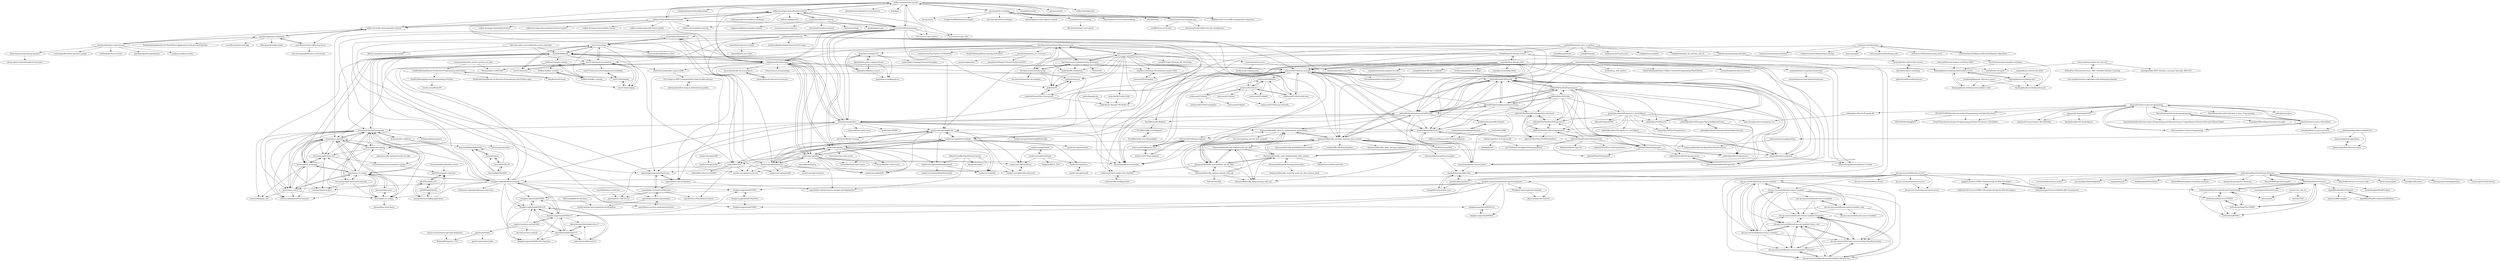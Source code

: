 digraph G {
"redhat-scholars/istio-tutorial" -> "redhat-developer-demos/knative-tutorial"
"redhat-scholars/istio-tutorial" -> "redhat-scholars/kubernetes-tutorial"
"redhat-scholars/istio-tutorial" -> "siamaksade/openshift-jenkins-demo" ["e"=1]
"redhat-scholars/istio-tutorial" -> "retroryan/istio-workshop"
"redhat-scholars/istio-tutorial" -> "burrsutter/9stepsawesome"
"redhat-scholars/istio-tutorial" -> "jbossdemocentral/coolstore-microservice" ["e"=1]
"redhat-scholars/istio-tutorial" -> "kiali/kiali" ["e"=1]
"redhat-scholars/istio-tutorial" -> "saturnism/istio-by-example-java"
"redhat-scholars/istio-tutorial" -> "sebgoa/oreilly-kubernetes"
"redhat-scholars/istio-tutorial" -> "redhat-developer-demos/quarkus-tutorial"
"redhat-scholars/istio-tutorial" -> "minishift/minishift" ["e"=1]
"redhat-scholars/istio-tutorial" -> "burrsutter/scripts-istio"
"redhat-scholars/istio-tutorial" -> "apache/camel-k" ["e"=1]
"redhat-scholars/istio-tutorial" -> "IBM/microservices-traffic-management-using-istio" ["e"=1]
"redhat-scholars/istio-tutorial" -> "redhat-developer/odo" ["e"=1]
"luisguiserrano/manning" -> "rishal-hurbans/Grokking-Artificial-Intelligence-Algorithms"
"luisguiserrano/manning" -> "luisguiserrano/machine-learning"
"luisguiserrano/manning" -> "luisguiserrano/Grokking-Deep-Learning"
"luisguiserrano/manning" -> "jonkrohn/DLTFpT"
"luisguiserrano/manning" -> "mimoralea/gdrl" ["e"=1]
"luisguiserrano/manning" -> "alexeygrigorev/mlbookcamp-code" ["e"=1]
"luisguiserrano/manning" -> "mdozmorov/MachineLearning_notes" ["e"=1]
"the-deep-learners/deep-learning-illustrated" -> "jonkrohn/DLTFpT"
"the-deep-learners/deep-learning-illustrated" -> "the-deep-learners/study-group"
"the-deep-learners/deep-learning-illustrated" -> "the-deep-learners/TensorFlow-LiveLessons"
"the-deep-learners/deep-learning-illustrated" -> "jonkrohn/tf2"
"the-deep-learners/deep-learning-illustrated" -> "jonkrohn/ML-foundations" ["e"=1]
"the-deep-learners/deep-learning-illustrated" -> "stephencwelch/dsgo-dl-workshop-summer-2020"
"the-deep-learners/deep-learning-illustrated" -> "NVDLI/LDL"
"pdeitel/IntroToPython" -> "pdeitel/PythonForProgrammers"
"pdeitel/IntroToPython" -> "pdeitel/PythonFundamentalsLiveLessons"
"pdeitel/IntroToPython" -> "pdeitel/PythonDataScienceFullThrottle"
"pdeitel/IntroToPython" -> "pdeitel/PythonFullThrottle"
"pdeitel/IntroToPython" -> "pdeitel/CPlusPlusHowToProgram11e"
"pdeitel/IntroToPython" -> "pdeitel/Java9ForProgrammers"
"pdeitel/IntroToPython" -> "pdeitel/JavaHowToProgram11e_EarlyObjects"
"pdeitel/IntroToPython" -> "pdeitel/CHowtoProgram9e"
"pdeitel/IntroToPython" -> "pdeitel/CPlusPlus20FundamentalsLiveLessons"
"pdeitel/PythonFundamentalsLiveLessons" -> "pdeitel/PythonForProgrammers"
"pdeitel/PythonFundamentalsLiveLessons" -> "pdeitel/PythonDataScienceFullThrottle"
"pdeitel/PythonFundamentalsLiveLessons" -> "pdeitel/PythonFullThrottle"
"pdeitel/PythonFundamentalsLiveLessons" -> "pdeitel/IntroToPython"
"pdeitel/PythonFundamentalsLiveLessons" -> "pdeitel/CPlusPlus20FundamentalsLiveLessons"
"pdeitel/PythonFundamentalsLiveLessons" -> "ariannedee/python-level-2"
"pdeitel/PythonFundamentalsLiveLessons" -> "nickrusso42518/slt-py-example"
"kousen/kotlin-cookbook" -> "kousen/HelloKotlinAndroid"
"kousen/kotlin-cookbook" -> "kousen/spring-and-spring-boot"
"kousen/kotlin-cookbook" -> "kousen/spring-kotlin"
"burrsutter/9stepsawesome" -> "burrsutter/scripts-istio"
"burrsutter/9stepsawesome" -> "redhat-scholars/kubernetes-tutorial"
"burrsutter/9stepsawesome" -> "sebgoa/oreilly-kubernetes"
"burrsutter/9stepsawesome" -> "redhat-developer-demos/knative-tutorial"
"burrsutter/9stepsawesome" -> "redhat-scholars/istio-tutorial"
"burrsutter/9stepsawesome" -> "sandervanvugt/cka"
"burrsutter/9stepsawesome" -> "sandervanvugt/ckad"
"burrsutter/9stepsawesome" -> "sandervanvugt/ansible-3h"
"burrsutter/9stepsawesome" -> "brentlaster/safaridocs"
"burrsutter/9stepsawesome" -> "kousen/java_upgrade"
"burrsutter/9stepsawesome" -> "nickrusso42518/slt-py-example"
"burrsutter/9stepsawesome" -> "mikepound/tls-exercises"
"burrsutter/9stepsawesome" -> "ariannedee/rethinking-rest"
"burrsutter/9stepsawesome" -> "kousen/spring-and-spring-boot"
"burrsutter/9stepsawesome" -> "burrsutter/scripts-knative"
"HarryDulaney/intro-to-java-programming" -> "jsquared21/Intro-to-Java-Programming"
"HarryDulaney/intro-to-java-programming" -> "LuizGsa21/intro-to-java-10th-edition"
"HarryDulaney/intro-to-java-programming" -> "Suryakant-Bharti/Important-Java-Concepts" ["e"=1]
"HarryDulaney/intro-to-java-programming" -> "sharaf-qeshta/Introduction-to-Java-Programming-and-Data-Structures-Comprehensive-Version-Eleventh-Edition-Global-"
"nickrusso42518/slt-py-example" -> "nickrusso42518/natm"
"nickrusso42518/slt-py-example" -> "nickrusso42518/racc"
"nickrusso42518/slt-py-example" -> "ariannedee/python-level-2"
"nickrusso42518/slt-py-example" -> "nickrusso42518/slt-netdevops"
"nickrusso42518/slt-py-example" -> "ariannedee/intro-to-python"
"nickrusso42518/slt-py-example" -> "nickrusso42518/slt-py-requests"
"nickrusso42518/slt-py-example" -> "sandervanvugt/ansible-3h"
"nickrusso42518/slt-py-example" -> "arpcefxl/getting-started-with-aws"
"nickrusso42518/slt-py-example" -> "ariannedee/python-environments"
"nickrusso42518/slt-py-example" -> "pdeitel/PythonFullThrottle"
"nickrusso42518/slt-py-example" -> "nickrusso42518/tweeter-lite"
"sandervanvugt/bash-scripting" -> "sandervanvugt/ansible-3h"
"sandervanvugt/bash-scripting" -> "sandervanvugt/kubernetes"
"sandervanvugt/bash-scripting" -> "sandervanvugt/luth"
"sandervanvugt/bash-scripting" -> "sandervanvugt/cool-bash"
"sandervanvugt/bash-scripting" -> "nickrusso42518/slt-py-example"
"sandervanvugt/bash-scripting" -> "sandervanvugt/rhce8-live"
"sandervanvugt/bash-scripting" -> "sandervanvugt/ckad"
"sandervanvugt/bash-scripting" -> "sandervanvugt/cka"
"sandervanvugt/bash-scripting" -> "sandervanvugt/rhcsa"
"bethrobson/Head-First-Design-Patterns" -> "bethrobson/Head-First-Java"
"bethrobson/Head-First-Design-Patterns" -> "jbloch/effective-java-3e-source-code" ["e"=1]
"bethrobson/Head-First-Design-Patterns" -> "kevin-wayne/algs4" ["e"=1]
"bethrobson/Head-First-Design-Patterns" -> "java8/Java8InAction" ["e"=1]
"bethrobson/Head-First-Design-Patterns" -> "spring-projects/spring-petclinic" ["e"=1]
"bethrobson/Head-First-Design-Patterns" -> "careercup/CtCI-6th-Edition" ["e"=1]
"bethrobson/Head-First-Design-Patterns" -> "douglascraigschmidt/LiveLessons"
"bethrobson/Head-First-Design-Patterns" -> "bethrobson/Head-First-JavaScript-Programming"
"bethrobson/Head-First-Design-Patterns" -> "normanmaurer/netty-in-action" ["e"=1]
"bethrobson/Head-First-Design-Patterns" -> "aistrate/AlgorithmsSedgewick" ["e"=1]
"bethrobson/Head-First-Design-Patterns" -> "eugenp/tutorials" ["e"=1]
"bethrobson/Head-First-Design-Patterns" -> "shekhargulati/99-problems" ["e"=1]
"bethrobson/Head-First-Design-Patterns" -> "RichardWarburton/java-8-lambdas-exercises" ["e"=1]
"bethrobson/Head-First-Design-Patterns" -> "spring-attic/spring-mvc-showcase" ["e"=1]
"bethrobson/Head-First-Design-Patterns" -> "BruceEckel/OnJava8-Examples" ["e"=1]
"siddartha19/Coursera-HTML-CSS-and-JavaScript-for-Web-Developers" -> "goggle/Coursera_HTML-CSS-Javascript-for-Web-Developers"
"wmr513/caching" -> "wmr513/event-driven-patterns"
"wmr513/caching" -> "wmr513/messaging"
"wmr513/caching" -> "wmr513/reactive"
"wmr513/caching" -> "wmr513/streaming"
"wmr513/caching" -> "SciSpike/kafka-lab"
"wmr513/caching" -> "kousen/reactive-spring"
"wmr513/caching" -> "ariannedee/rethinking-rest"
"wmr513/caching" -> "heineman/DesignPatterns_Draw"
"rishal-hurbans/Grokking-Artificial-Intelligence-Algorithms" -> "luisguiserrano/manning"
"jonkrohn/tf2" -> "jonkrohn/pytorch"
"jonkrohn/tf2" -> "jonkrohn/TensorFlow-LiveLessons"
"brentlaster/safaridocs" -> "sebgoa/oreilly-kubernetes"
"brentlaster/safaridocs" -> "nickrusso42518/slt-py-example"
"brentlaster/safaridocs" -> "sandervanvugt/ansible-3h"
"brentlaster/safaridocs" -> "looselytyped/practical-docker"
"brentlaster/safaridocs" -> "SciSpike/kafka-lab"
"brentlaster/safaridocs" -> "ami-levin/OReilly-Training"
"brentlaster/safaridocs" -> "pdeitel/PythonDataScienceFullThrottle"
"brentlaster/safaridocs" -> "bmuschko/cje-crash-course"
"brentlaster/safaridocs" -> "thomasnield/oreilly_intro_to_mathematical_optimization"
"brentlaster/safaridocs" -> "kousen/spring-and-spring-boot"
"brentlaster/safaridocs" -> "arpcefxl/getting-started-with-aws"
"brentlaster/safaridocs" -> "maxhumber/WS60" ["e"=1]
"brentlaster/safaridocs" -> "arpcefxl/aws-saa-certification"
"brentlaster/safaridocs" -> "ariannedee/rethinking-rest"
"brentlaster/safaridocs" -> "ariannedee/python-level-2"
"kjam/python-web-scraping-tutorial" -> "kjam/data-wrangling-pycon"
"kjam/python-web-scraping-tutorial" -> "kjam/data-cleaning-101"
"kjam/python-web-scraping-tutorial" -> "kjam/data-pipelines-course"
"cescoffier/reactive-coffeeshop-demo" -> "ibm-messaging/kafka-java-vertx-starter"
"cescoffier/reactive-coffeeshop-demo" -> "quarkusio/quarkus-workshops"
"kousen/mockito-hamcrest" -> "kousen/junit5_workshop"
"kousen/mockito-hamcrest" -> "victorrentea/structural-patterns-spring"
"nickrusso42518/racc" -> "nickrusso42518/natm"
"nickrusso42518/racc" -> "nickrusso42518/mkfd"
"nickrusso42518/racc" -> "nickrusso42518/slt-py-example"
"nickrusso42518/racc" -> "nickrusso42518/slt-ans-networks"
"nickrusso42518/racc" -> "nickrusso42518/slt-netdevops"
"nickrusso42518/racc" -> "nickrusso42518/nots"
"nickrusso42518/racc" -> "nickrusso42518/narc"
"kousen/junit5_workshop" -> "kousen/mockito-hamcrest"
"kousen/junit5_workshop" -> "kousen/java_upgrade"
"kousen/junit5_workshop" -> "kousen/java_8_recipes"
"kousen/junit5_workshop" -> "kousen/java_latest"
"kousen/junit5_workshop" -> "kousen/shopping_rest"
"kousen/junit5_workshop" -> "henri-tremblay/java91011beyond"
"ariannedee/rethinking-rest" -> "wmr513/caching"
"ariannedee/rethinking-rest" -> "arpcefxl/aws-saa-certification"
"ariannedee/rethinking-rest" -> "arpcefxl/getting-started-with-aws"
"sandervanvugt/kubernetes" -> "sandervanvugt/ckad"
"sandervanvugt/kubernetes" -> "sandervanvugt/microservices"
"sandervanvugt/kubernetes" -> "sandervanvugt/cka"
"sandervanvugt/kubernetes" -> "sandervanvugt/bash-scripting"
"sandervanvugt/kubernetes" -> "sandervanvugt/ansible-3h"
"sandervanvugt/kubernetes" -> "sandervanvugt/containers"
"sandervanvugt/kubernetes" -> "sandervanvugt/kub4h"
"sandervanvugt/kubernetes" -> "arpcefxl/getting-started-with-aws"
"sandervanvugt/kubernetes" -> "sandervanvugt/luth"
"sandervanvugt/kubernetes" -> "sandervanvugt/openshift"
"nickrusso42518/nots" -> "nickrusso42518/natm"
"nickrusso42518/nots" -> "nickrusso42518/racc"
"nickrusso42518/nots" -> "nickrusso42518/net-templates"
"nickrusso42518/nots" -> "nickrusso42518/perf"
"thomasnield/oreilly_machine_learning_from_scratch" -> "thomasnield/oreilly_intro_to_mathematical_optimization"
"thomasnield/oreilly_machine_learning_from_scratch" -> "thomasnield/oreilly_math_fundamentals_data_science"
"thomasnield/oreilly_machine_learning_from_scratch" -> "thomasnield/oreilly_intermediate_sql_for_data"
"thomasnield/oreilly_machine_learning_from_scratch" -> "pdeitel/PythonDataScienceFullThrottle"
"thomasnield/oreilly_machine_learning_from_scratch" -> "pdeitel/PythonFullThrottle"
"thomasnield/oreilly_machine_learning_from_scratch" -> "thomasnield/oreilly_programming_with_sql"
"thomasnield/oreilly_machine_learning_from_scratch" -> "shaunwa/function-python-examples"
"thomasnield/oreilly_machine_learning_from_scratch" -> "heineman/IntroductionAlgorithmsDataStructures"
"thomasnield/oreilly_machine_learning_from_scratch" -> "vallard/K8sClass"
"thomasnield/oreilly_machine_learning_from_scratch" -> "thomasnield/oreilly-probability-from-scratch"
"thomasnield/oreilly_machine_learning_from_scratch" -> "nsadawi/ML-DataEng-Pipelines"
"thomasnield/oreilly_machine_learning_from_scratch" -> "thomasnield/oreilly_deep_learning_beginners"
"thomasnield/oreilly_machine_learning_from_scratch" -> "DataForScience/NLP" ["e"=1]
"thomasnield/oreilly_machine_learning_from_scratch" -> "looselytyped/practical-docker"
"thomasnield/oreilly_machine_learning_from_scratch" -> "thomasnield/oreilly_sql_fundamentals_for_data"
"TheAlgo/Coursera-Java-for-Android" -> "akueisara/java-for-android"
"noahgift/functional_intro_to_python" -> "noahgift/pragmaticai"
"noahgift/functional_intro_to_python" -> "noahgift/python-devops-course"
"noahgift/functional_intro_to_python" -> "noahgift/myrepo"
"noahgift/functional_intro_to_python" -> "bmtgoncalves/FromScratch"
"noahgift/functional_intro_to_python" -> "nickrusso42518/slt-py-example"
"noahgift/functional_intro_to_python" -> "nogibjj/mlops-template" ["e"=1]
"noahgift/functional_intro_to_python" -> "noahgift/managed_ml_systems_and_iot"
"noahgift/functional_intro_to_python" -> "codete/sentiment-analysis-for-chatbots"
"noahgift/functional_intro_to_python" -> "brentlaster/safaridocs"
"noahgift/functional_intro_to_python" -> "dgerlanc/programming-with-data"
"bmuschko/docker-for-jvm-projects" -> "bmuschko/todo-web-service-exercise"
"bmuschko/todo-web-service-exercise" -> "bmuschko/docker-for-jvm-projects"
"pdeitel/JavaFullThrottle" -> "pdeitel/JavaSE8forProgrammers"
"pdeitel/JavaFullThrottle" -> "pdeitel/PythonFullThrottle"
"PacktPublishing/Hands-On-Reactive-Programming-with-Python" -> "MainRo/cyclotron-py"
"PacktPublishing/Hands-On-Reactive-Programming-with-Python" -> "PacktPublishing/Hands-On-Reactive-Programming-with-Python-video-"
"PacktPublishing/Hands-On-Reactive-Programming-with-Python" -> "PacktPublishing/Reactive-Programming-in-Python"
"pilloPl/bigballofmud" -> "pilloPl/testable-arch"
"pilloPl/bigballofmud" -> "pilloPl/testing-love-and-hate"
"pilloPl/bigballofmud" -> "spring-attic/messaging-application"
"nickrusso42518/natm" -> "nickrusso42518/racc"
"nickrusso42518/natm" -> "nickrusso42518/slt-ans-networks"
"nickrusso42518/natm" -> "nickrusso42518/mkfd"
"thomasnield/oreilly_intro_to_mathematical_optimization" -> "htorrence/getting_started_with_pyspark"
"thomasnield/oreilly_intro_to_mathematical_optimization" -> "thomasnield/oreilly_intermediate_sql_for_data"
"thomasnield/oreilly_intro_to_mathematical_optimization" -> "thomasnield/oreilly_machine_learning_from_scratch"
"thomasnield/oreilly_intro_to_mathematical_optimization" -> "thomasnield/oreilly_math_fundamentals_data_science"
"meteatamel/knative-tutorial" -> "redhat-developer-demos/knative-tutorial"
"meteatamel/knative-tutorial" -> "meteatamel/cloudrun-tutorial"
"meteatamel/knative-tutorial" -> "knative/eventing" ["e"=1]
"meteatamel/knative-tutorial" -> "google/knative-gcp" ["e"=1]
"meteatamel/knative-tutorial" -> "triggermesh/knative-lambda-runtime" ["e"=1]
"meteatamel/knative-tutorial" -> "steren/awesome-cloud-run" ["e"=1]
"retroryan/istio-workshop" -> "saturnism/istio-by-example-java"
"retroryan/istio-workshop" -> "redhat-scholars/istio-tutorial"
"retroryan/istio-workshop" -> "srinandan/istio-workshop"
"retroryan/istio-workshop" -> "IBM/microservices-traffic-management-using-istio" ["e"=1]
"retroryan/istio-workshop" -> "christian-posta/istio-workshop"
"retroryan/istio-workshop" -> "kelseyhightower/istio-ingress-tutorial" ["e"=1]
"retroryan/istio-workshop" -> "layer5io/istio-service-mesh-workshop" ["e"=1]
"retroryan/istio-workshop" -> "nmnellis/vistio" ["e"=1]
"retroryan/istio-workshop" -> "doczhcn/istio" ["e"=1]
"retroryan/istio-workshop" -> "GoogleCloudPlatform/istio-samples" ["e"=1]
"linuxacademy/content-aws-mls-c01" -> "ACloudGuru-Resources/Course_AWS_Certified_Machine_Learning"
"linuxacademy/content-aws-mls-c01" -> "simonguenther/AWS_Machine_Learning_Specialty_MLS-C01"
"linuxacademy/content-aws-mls-c01" -> "noahgift/aws-ml-guide"
"pdeitel/PythonDataScienceFullThrottle" -> "pdeitel/PythonFullThrottle"
"pdeitel/PythonDataScienceFullThrottle" -> "pdeitel/JavaFullThrottle"
"pdeitel/PythonDataScienceFullThrottle" -> "thomasnield/oreilly_machine_learning_from_scratch"
"pdeitel/PythonDataScienceFullThrottle" -> "pdeitel/PythonForProgrammers"
"pdeitel/PythonDataScienceFullThrottle" -> "pdeitel/PythonFundamentalsLiveLessons"
"pdeitel/PythonDataScienceFullThrottle" -> "nickrusso42518/slt-py-example"
"pdeitel/PythonDataScienceFullThrottle" -> "DataForScience/NLP" ["e"=1]
"pdeitel/PythonDataScienceFullThrottle" -> "thomasnield/oreilly_intro_to_mathematical_optimization"
"pdeitel/PythonDataScienceFullThrottle" -> "nsadawi/Advanced-ML-Projects"
"pdeitel/PythonDataScienceFullThrottle" -> "DavidMertz/ML-Webinar"
"pdeitel/PythonDataScienceFullThrottle" -> "ariannedee/python-level-2"
"pdeitel/PythonDataScienceFullThrottle" -> "brentlaster/safaridocs"
"pdeitel/PythonDataScienceFullThrottle" -> "looselytyped/practical-docker"
"douglascraigschmidt/POSA-14" -> "douglascraigschmidt/POSA-15"
"douglascraigschmidt/POSA-14" -> "juleswhite/mobilecloud-15"
"douglascraigschmidt/POSA-14" -> "douglascraigschmidt/CS892"
"douglascraigschmidt/POSA-14" -> "douglascraigschmidt/MoCCA-Capstone"
"douglascraigschmidt/POSA-14" -> "juleswhite/mobilecloud-14"
"pdeitel/JavaHowToProgram11e_EarlyObjects" -> "guto-alves/java-how-to-program-11e"
"pdeitel/JavaHowToProgram11e_EarlyObjects" -> "pdeitel/JavaHowToProgram11e_LateObjects"
"pdeitel/JavaHowToProgram11e_EarlyObjects" -> "pdeitel/CHowtoProgram9e"
"pdeitel/JavaHowToProgram11e_EarlyObjects" -> "pdeitel/JavaHowToProgram10eEarlyObjectsVersion"
"pdeitel/JavaHowToProgram11e_EarlyObjects" -> "pdeitel/Java9ForProgrammers"
"pdeitel/JavaHowToProgram11e_EarlyObjects" -> "pdeitel/PythonForProgrammers"
"pdeitel/JavaHowToProgram11e_EarlyObjects" -> "pdeitel/CPlusPlusHowToProgram11e"
"pdeitel/JavaHowToProgram11e_EarlyObjects" -> "pdeitel/JavaSE8forProgrammers"
"pdeitel/JavaHowToProgram11e_EarlyObjects" -> "pdeitel/AndroidForProgrammers3e"
"pdeitel/JavaHowToProgram11e_EarlyObjects" -> "pdeitel/CPlusPlus20ForProgrammers"
"pdeitel/JavaHowToProgram11e_EarlyObjects" -> "pdeitel/VCSharpHTP6"
"pdeitel/JavaHowToProgram11e_EarlyObjects" -> "pdeitel/JavaFullThrottle"
"bethrobson/Head-First-HTML5" -> "bethrobson/Head-First-JavaScript-Programming"
"bethrobson/Head-First-HTML5" -> "bethrobson/Head-First-HTML"
"bethrobson/Head-First-HTML5" -> "bethrobson/HTML5"
"redhat-developer-demos/quarkus-tutorial" -> "quarkusio/quarkus-workshops"
"redhat-developer-demos/quarkus-tutorial" -> "redhat-developer-demos/knative-tutorial"
"redhat-developer-demos/quarkus-tutorial" -> "cescoffier/reactive-coffeeshop-demo"
"mikepound/tls-exercises" -> "ianmiell/introduction-to-bash"
"mikepound/tls-exercises" -> "pdeitel/PythonDataScienceFullThrottle"
"mikepound/tls-exercises" -> "wmr513/caching"
"mikepound/tls-exercises" -> "nickrusso42518/slt-netdevops"
"mikepound/tls-exercises" -> "arpcefxl/getting-started-with-aws"
"mikepound/tls-exercises" -> "sandervanvugt/openshift"
"mikepound/tls-exercises" -> "sandervanvugt/bash-scripting"
"mikepound/tls-exercises" -> "thomasnield/oreilly_machine_learning_from_scratch"
"mikepound/tls-exercises" -> "looselytyped/practical-docker"
"mikepound/tls-exercises" -> "madhusudhankonda/elasticsearch-first-steps"
"mikepound/tls-exercises" -> "wmr513/event-driven-patterns"
"ariannedee/intro-to-python" -> "nickrusso42518/slt-py-example"
"ariannedee/intro-to-python" -> "ariannedee/python-level-2"
"ariannedee/intro-to-python" -> "ariannedee/python-environments"
"ariannedee/intro-to-python" -> "ariannedee/python-foundations-3-weeks"
"ariannedee/intro-to-python" -> "pdeitel/PythonFullThrottle"
"srinandan/istio-workshop" -> "k8s-dev/awesome-servicemesh" ["e"=1]
"PacktPublishing/Reactive-Programming-in-Python" -> "Carsten-Leue/ReduxPY"
"redhat-developer-demos/knative-tutorial" -> "burrsutter/scripts-knative"
"redhat-developer-demos/knative-tutorial" -> "redhat-scholars/istio-tutorial"
"redhat-developer-demos/knative-tutorial" -> "redhat-scholars/kubernetes-tutorial"
"redhat-developer-demos/knative-tutorial" -> "redhat-developer-demos/quarkus-tutorial"
"redhat-developer-demos/knative-tutorial" -> "meteatamel/knative-tutorial"
"redhat-developer-demos/knative-tutorial" -> "redhat-scholars/tekton-tutorial"
"redhat-developer-demos/knative-tutorial" -> "willb/openshift-ml-workflows-workshop"
"redhat-developer-demos/knative-tutorial" -> "burrsutter/9stepsawesome"
"redhat-developer-demos/knative-tutorial" -> "redhat-cop/agnosticd" ["e"=1]
"arpcefxl/getting-started-with-aws" -> "arpcefxl/aws-saa-certification"
"arpcefxl/getting-started-with-aws" -> "arpcefxl/aws-network-certification"
"paiml/python_devops_book" -> "noahgift/python-devops-course"
"paiml/python_devops_book" -> "ariannedee/python-environments"
"paiml/python_devops_book" -> "paiml/practical-mlops-book" ["e"=1]
"paiml/python_devops_book" -> "noahgift/cloud-data-analysis-at-scale" ["e"=1]
"paiml/python_devops_book" -> "noahgift/Python-MLOps-Cookbook" ["e"=1]
"paiml/python_devops_book" -> "nickrusso42518/slt-py-example"
"paiml/python_devops_book" -> "pdeitel/PythonDataScienceFullThrottle"
"paiml/python_devops_book" -> "paiml/minimal-python"
"paiml/python_devops_book" -> "noahgift/aws-ml-guide"
"paiml/python_devops_book" -> "noahgift/function-bike-rider"
"paiml/python_devops_book" -> "techiescamp/python-for-devops" ["e"=1]
"paiml/python_devops_book" -> "thomasnield/oreilly_machine_learning_from_scratch"
"paiml/python_devops_book" -> "ariannedee/python-level-2"
"paiml/python_devops_book" -> "looselytyped/practical-docker"
"DavidMertz/ML-Webinar" -> "DavidMertz/ML-Live-Beginner"
"pdeitel/PythonForProgrammers" -> "pdeitel/PythonDataScienceFullThrottle"
"pdeitel/PythonForProgrammers" -> "pdeitel/PythonFundamentalsLiveLessons"
"pdeitel/PythonForProgrammers" -> "pdeitel/IntroToPython"
"pdeitel/PythonForProgrammers" -> "pdeitel/PythonFullThrottle"
"pdeitel/PythonForProgrammers" -> "pdeitel/JavaFullThrottle"
"pdeitel/PythonForProgrammers" -> "pdeitel/AndroidHowToProgram3e"
"pdeitel/PythonForProgrammers" -> "pdeitel/CPlusPlus20ForProgrammers"
"pdeitel/PythonForProgrammers" -> "pdeitel/CPlusPlusHowToProgram11e"
"pdeitel/PythonForProgrammers" -> "pdeitel/Java9ForProgrammers"
"pdeitel/PythonForProgrammers" -> "pdeitel/CHowtoProgram9e"
"PEGASUS1993/Introduction-to-Java-Programming-and-Data-Structures" -> "WHUISSZH/CodingJAVA"
"PEGASUS1993/Introduction-to-Java-Programming-and-Data-Structures" -> "Sven97/Introduction-to-Java-Programming-and-Data-Structures-11th-Edition"
"thomasnield/machine-learning-demo-data" -> "thomasnield/oreilly_math_fundamentals_data_science"
"thomasnield/machine-learning-demo-data" -> "thomasnield/oreilly_essential_math_for_data_science_book"
"DavidMertz/ML-Live-Beginner" -> "DavidMertz/ML-Live-Intermediate"
"nickrusso42518/slt-netdevops" -> "nickrusso42518/slt-ans-networks"
"nickrusso42518/slt-netdevops" -> "nickrusso42518/racc"
"nickrusso42518/slt-netdevops" -> "nickrusso42518/slt-py-example"
"nickrusso42518/slt-netdevops" -> "nickrusso42518/natm"
"ddd-edm-online-course/ddd-edm-course-materials" -> "wmr513/event-driven-patterns"
"ddd-edm-online-course/ddd-edm-course-materials" -> "SciSpike/kafka-lab"
"ddd-edm-online-course/ddd-edm-course-materials" -> "ddd-by-examples/event-source-cqrs-sample" ["e"=1]
"arpcefxl/aws-saa-certification" -> "arpcefxl/getting-started-with-aws"
"arpcefxl/aws-saa-certification" -> "arpcefxl/aws-infrastructure-concepts-and-deployment"
"arpcefxl/aws-saa-certification" -> "arpcefxl/aws-network-certification"
"maxhumber/BRE" -> "jeffrey-yau/Pearson-TSA-Training-Beginner"
"pdeitel/PythonFullThrottle" -> "pdeitel/PythonDataScienceFullThrottle"
"pdeitel/PythonFullThrottle" -> "pdeitel/JavaFullThrottle"
"pdeitel/PythonFullThrottle" -> "nickrusso42518/slt-py-example"
"pdeitel/PythonFullThrottle" -> "pdeitel/PythonForProgrammers"
"pdeitel/PythonFullThrottle" -> "ariannedee/intro-to-python"
"pdeitel/PythonFullThrottle" -> "thomasnield/oreilly_machine_learning_from_scratch"
"pdeitel/PythonFullThrottle" -> "ariannedee/python-level-2"
"pdeitel/PythonFullThrottle" -> "pdeitel/PythonFundamentalsLiveLessons"
"sandervanvugt/rhce8" -> "sandervanvugt/rhce8-book"
"sandervanvugt/rhce8" -> "sandervanvugt/rhce8-live"
"codete/sentiment-analysis-for-chatbots" -> "codete/oreilly-intelligent-bots"
"ariannedee/intro-to-python-livelessons" -> "ariannedee/python-foundations-3-weeks"
"ariannedee/intro-to-python-livelessons" -> "ariannedee/next-level-python-livelessons"
"spring-attic/messaging-application" -> "pilloPl/testable-arch"
"spring-attic/messaging-application" -> "pilloPl/testing-love-and-hate"
"spring-attic/messaging-application" -> "pilloPl/bigballofmud"
"arpcefxl/aws-account-setup-best-practices" -> "arpcefxl/awsmonitoringstrategies"
"ami-levin/OReilly-Training" -> "sandervanvugt/ansible-3h"
"ACloudGuru-Resources/Course_AWS_Certified_Machine_Learning" -> "linuxacademy/content-aws-mls-c01"
"ACloudGuru-Resources/Course_AWS_Certified_Machine_Learning" -> "aws-samples/amazon-sagemaker-safe-deployment-pipeline" ["e"=1]
"ianmiell/introduction-to-bash" -> "ianmiell/bash-next-steps"
"kousen/reactive-spring" -> "kousen/java_upgrade"
"kousen/reactive-spring" -> "victorrentea/structural-patterns-spring"
"kousen/reactive-spring" -> "kousen/mockito-hamcrest"
"kousen/reactive-spring" -> "jzheaux/oreilly-spring-security-rest-apis"
"kousen/reactive-spring" -> "kousen/spring-and-spring-boot"
"kousen/reactive-spring" -> "henri-tremblay/java91011beyond"
"sandervanvugt/ansible-3h" -> "sandervanvugt/ansible-advanced"
"sandervanvugt/ansible-3h" -> "sandervanvugt/AutomatingWithAnsible"
"sandervanvugt/ansible-3h" -> "sandervanvugt/bash-scripting"
"sandervanvugt/ansible-3h" -> "sandervanvugt/ansiblefundamentals"
"sandervanvugt/ansible-3h" -> "sandervanvugt/kub4h"
"sandervanvugt/ansible-3h" -> "ami-levin/OReilly-Training"
"arpcefxl/awsmonitoringstrategies" -> "arpcefxl/aws-account-setup-best-practices"
"arpcefxl/awsmonitoringstrategies" -> "oreilly-dataops-boot-camp/hello-world-python"
"arpcefxl/awsmonitoringstrategies" -> "arpcefxl/aws-network-certification"
"DavidMertz/ML-Live-Intermediate" -> "DavidMertz/ML-Live-Beginner"
"MainRo/cyclotron-py" -> "PacktPublishing/Hands-On-Reactive-Programming-with-Python"
"codete/oreilly-intelligent-bots" -> "codete/sentiment-analysis-for-chatbots"
"jonkrohn/TensorFlow-LiveLessons" -> "jonkrohn/tf2"
"jonkrohn/TensorFlow-LiveLessons" -> "jonkrohn/pytorch"
"jonkrohn/TensorFlow-LiveLessons" -> "jonkrohn/yt-channels-DS-AI-ML-CS"
"jonkrohn/pytorch" -> "jonkrohn/tf2"
"TedBear42/flink_training" -> "TedBear42/kafka_training"
"matthewbrems/missing-data-workshop" -> "thomasjpfan/ml-workshop-advanced"
"matthewbrems/missing-data-workshop" -> "thomasjpfan/ml-workshop-intermediate-2-of-2"
"kousen/HelloKotlinAndroid" -> "kousen/Supers"
"douglascraigschmidt/POSA-15" -> "douglascraigschmidt/POSA-14"
"douglascraigschmidt/POSA-15" -> "juleswhite/mobilecloud-15"
"douglascraigschmidt/POSA-15" -> "douglascraigschmidt/CS892"
"douglascraigschmidt/POSA-15" -> "douglascraigschmidt/MoCCA-Capstone"
"douglascraigschmidt/POSA-15" -> "juleswhite/mobilecloudsecurity-15"
"douglascraigschmidt/POSA-15" -> "douglascraigschmidt/LiveLessons"
"douglascraigschmidt/POSA-15" -> "aporter/coursera-android-labs"
"douglascraigschmidt/POSA-15" -> "douglascraigschmidt/CS251"
"jonkrohn/DLTFpT" -> "the-deep-learners/deep-learning-illustrated"
"jonkrohn/DLTFpT" -> "the-deep-learners/TensorFlow-LiveLessons"
"jonkrohn/DLTFpT" -> "jonkrohn/ML-foundations" ["e"=1]
"jonkrohn/DLTFpT" -> "jonkrohn/tf2"
"jonkrohn/DLTFpT" -> "jonkrohn/NLP-with-LLMs"
"jonkrohn/DLTFpT" -> "stephencwelch/dsgo-dl-workshop-summer-2020"
"jonkrohn/DLTFpT" -> "DavidMertz/ML-Webinar"
"jonkrohn/DLTFpT" -> "the-deep-learners/study-group"
"jonkrohn/DLTFpT" -> "jonkrohn/pytorch"
"jonkrohn/DLTFpT" -> "Samreay/DSGoPipeline"
"jonkrohn/DLTFpT" -> "thomasnield/oreilly_machine_learning_from_scratch"
"jonkrohn/DLTFpT" -> "jonkrohn/TensorFlow-LiveLessons"
"jonkrohn/DLTFpT" -> "joerg84/Graph_Powered_ML_Workshop"
"jonkrohn/DLTFpT" -> "numeristical/resources"
"jonkrohn/DLTFpT" -> "jonkrohn/yt-channels-DS-AI-ML-CS"
"Samreay/DSGoPipeline" -> "stephencwelch/dsgo-dl-workshop-summer-2020"
"stephencwelch/dsgo-dl-workshop-summer-2020" -> "Samreay/DSGoPipeline"
"ariannedee/oop-python" -> "arvimal/oop_with_python" ["e"=1]
"ariannedee/oop-python" -> "ariannedee/python-level-2"
"ariannedee/oop-python" -> "ariannedee/python-environments"
"ariannedee/oop-python" -> "nickrusso42518/slt-py-example"
"ariannedee/oop-python" -> "PacktPublishing/Python-3-Object-Oriented-Programming-Third-Edition" ["e"=1]
"ariannedee/oop-python" -> "pdeitel/PythonFullThrottle"
"ariannedee/oop-python" -> "ariannedee/python-data-structures"
"ariannedee/oop-python" -> "ariannedee/intro-to-python"
"ariannedee/oop-python" -> "pdeitel/PythonDataScienceFullThrottle"
"ariannedee/oop-python" -> "sandervanvugt/bash-scripting"
"ariannedee/oop-python" -> "sandervanvugt/kubernetes"
"ariannedee/oop-python" -> "ariannedee/intro-to-python-livelessons"
"ariannedee/oop-python" -> "ariannedee/python-foundations-3-weeks"
"ariannedee/oop-python" -> "brentlaster/safaridocs"
"dogriffiths/HeadFirstAndroid" -> "dogriffiths/HeadFirstAndroid2ndEdition"
"dogriffiths/HeadFirstAndroid" -> "udacity/ud862-samples" ["e"=1]
"ariannedee/python-level-2" -> "ariannedee/python-environments"
"ariannedee/python-level-2" -> "nickrusso42518/slt-py-example"
"ariannedee/python-level-2" -> "ariannedee/intro-to-python"
"ariannedee/python-level-2" -> "nickrusso42518/slt-py-requests"
"ariannedee/python-environments" -> "ariannedee/python-level-2"
"ariannedee/python-environments" -> "noahgift/function-bike-rider"
"pdeitel/CPlusPlusHowToProgram10e" -> "pdeitel/CPlusPlusHowToProgram11e"
"pdeitel/CPlusPlusHowToProgram10e" -> "pdeitel/CPlusPlus11forProgrammers"
"pdeitel/CPlusPlusHowToProgram10e" -> "pdeitel/CHowtoProgram9e"
"pdeitel/CPlusPlusHowToProgram10e" -> "pdeitel/CPlusPlus20ForProgrammers"
"pdeitel/CPlusPlusHowToProgram10e" -> "iRobot42/Deitels-Cpp-10e"
"pdeitel/CPlusPlusHowToProgram10e" -> "qc2105/ExercisesCppHowToProgram9thEd"
"pdeitel/CPlusPlusHowToProgram10e" -> "pdeitel/CHowToProgram8e"
"douglascraigschmidt/LiveLessons" -> "kousen/java_8_recipes"
"douglascraigschmidt/LiveLessons" -> "douglascraigschmidt/POSA-15"
"douglascraigschmidt/LiveLessons" -> "kousen/java_upgrade"
"douglascraigschmidt/LiveLessons" -> "kousen/spring-and-spring-boot"
"douglascraigschmidt/LiveLessons" -> "douglascraigschmidt/POSA-14"
"douglascraigschmidt/LiveLessons" -> "douglascraigschmidt/CS891"
"douglascraigschmidt/LiveLessons" -> "juleswhite/mobilecloud-15"
"douglascraigschmidt/LiveLessons" -> "livelessons-spring/building-microservices" ["e"=1]
"douglascraigschmidt/LiveLessons" -> "douglascraigschmidt/CS892"
"douglascraigschmidt/LiveLessons" -> "kousen/java_latest"
"douglascraigschmidt/LiveLessons" -> "brentlaster/safaridocs"
"douglascraigschmidt/LiveLessons" -> "douglascraigschmidt/CS251"
"douglascraigschmidt/LiveLessons" -> "kousen/java_9_recipes"
"douglascraigschmidt/LiveLessons" -> "SciSpike/kafka-lab"
"douglascraigschmidt/LiveLessons" -> "sebgoa/oreilly-kubernetes"
"douglascraigschmidt/CS892" -> "douglascraigschmidt/MoCCA-Capstone"
"douglascraigschmidt/CS892" -> "douglascraigschmidt/POSA-14"
"douglascraigschmidt/CS892" -> "douglascraigschmidt/POSA-16"
"noahgift/python-devops-course" -> "paiml/python_devops_book"
"noahgift/python-devops-course" -> "ariannedee/python-environments"
"noahgift/python-devops-course" -> "looselytyped/practical-docker"
"noahgift/python-devops-course" -> "paiml/minimal-python"
"noahgift/python-devops-course" -> "sandervanvugt/ansible-3h"
"noahgift/python-devops-course" -> "noahgift/function-bike-rider"
"noahgift/python-devops-course" -> "nickrusso42518/slt-py-example"
"quarkusio/quarkus-workshops" -> "quarkusio/quarkus-super-heroes"
"quarkusio/quarkus-workshops" -> "redhat-developer-demos/quarkus-tutorial"
"quarkusio/quarkus-workshops" -> "cescoffier/reactive-coffeeshop-demo"
"quarkusio/quarkus-workshops" -> "dhinojosa/spinnaker-study"
"quarkusio/quarkus-workshops" -> "PacktPublishing/Hands-On-Cloud-Native-Applications-with-Java-and-Quarkus"
"quarkusio/quarkus-workshops" -> "cescoffier/quarkus-todo-app"
"wmr513/event-driven-patterns" -> "wmr513/reactive"
"wmr513/event-driven-patterns" -> "wmr513/caching"
"wmr513/event-driven-patterns" -> "wmr513/messaging"
"wmr513/event-driven-patterns" -> "andrewharmellaw/first-steps-in-ddd"
"wmr513/event-driven-patterns" -> "wmr513/microservices-antipatterns-workbook"
"douglascraigschmidt/CS251" -> "douglascraigschmidt/CS892"
"douglascraigschmidt/CS251" -> "douglascraigschmidt/CPlusPlus"
"sandervanvugt/ckad" -> "sandervanvugt/cka"
"sandervanvugt/ckad" -> "sandervanvugt/kubernetes"
"sandervanvugt/ckad" -> "sandervanvugt/microservices"
"sandervanvugt/ckad" -> "bmuschko/ckad-crash-course" ["e"=1]
"sandervanvugt/ckad" -> "sandervanvugt/rhce8-live"
"sandervanvugt/ckad" -> "bmuschko/ckad-prep" ["e"=1]
"sandervanvugt/ckad" -> "sebgoa/oreilly-kubernetes"
"sandervanvugt/ckad" -> "sandervanvugt/kub4h"
"sandervanvugt/ckad" -> "sandervanvugt/bash-scripting"
"sandervanvugt/ckad" -> "arpcefxl/aws-infrastructure-concepts-and-deployment"
"sandervanvugt/ckad" -> "vallard/K8sClass"
"sandervanvugt/ckad" -> "sandervanvugt/ex180"
"sandervanvugt/ckad" -> "bmuschko/cks-crash-course" ["e"=1]
"sandervanvugt/ckad" -> "sandervanvugt/ansible-advanced"
"sandervanvugt/ckad" -> "looselytyped/practical-docker"
"redhat-scholars/kubernetes-tutorial" -> "redhat-developer-demos/hybrid-cloud-serverless"
"redhat-scholars/kubernetes-tutorial" -> "redhat-developer-demos/knative-tutorial"
"redhat-scholars/kubernetes-tutorial" -> "redhat-scholars/istio-tutorial"
"redhat-scholars/kubernetes-tutorial" -> "redhat-developer-demos/quarkus-tutorial"
"redhat-scholars/kubernetes-tutorial" -> "burrsutter/9stepsawesome"
"redhat-scholars/kubernetes-tutorial" -> "redhat-scholars/tekton-tutorial"
"redhat-scholars/kubernetes-tutorial" -> "redhat-developer-demos/kafka-tutorial"
"redhat-scholars/kubernetes-tutorial" -> "sandervanvugt/ckad"
"redhat-scholars/kubernetes-tutorial" -> "sandervanvugt/microservices"
"redhat-scholars/kubernetes-tutorial" -> "redhat-scholars/openshift-starter-guides" ["e"=1]
"redhat-scholars/kubernetes-tutorial" -> "sandervanvugt/kubernetes"
"redhat-scholars/kubernetes-tutorial" -> "redhat-developer-demos/hybrid-cloud"
"andrewharmellaw/first-steps-in-ddd" -> "First-Steps-in-DDD-Community/first-steps-in-ddd-solutions"
"pdeitel/CPlusPlus20FundamentalsLiveLessons" -> "pdeitel/CPlusPlus20ForProgrammers"
"pdeitel/CPlusPlus20FundamentalsLiveLessons" -> "pdeitel/CPlusPlusHowToProgram11e"
"pdeitel/CPlusPlus20FundamentalsLiveLessons" -> "pdeitel/CPlusPlus20FullThrottlePart1"
"sandervanvugt/cka" -> "sandervanvugt/ckad"
"sandervanvugt/cka" -> "sandervanvugt/kubernetes"
"sandervanvugt/cka" -> "sandervanvugt/microservices"
"sandervanvugt/cka" -> "vallard/K8sClass"
"sandervanvugt/cka" -> "sandervanvugt/bash-scripting"
"sandervanvugt/cka" -> "sandervanvugt/ansible-3h"
"sandervanvugt/cka" -> "sandervanvugt/ansiblefundamentals"
"sandervanvugt/cka" -> "bmuschko/cka-crash-course" ["e"=1]
"sandervanvugt/cka" -> "sebgoa/oreilly-kubernetes"
"sandervanvugt/cka" -> "bmuschko/cks-crash-course" ["e"=1]
"sandervanvugt/cka" -> "bmuschko/ckad-crash-course" ["e"=1]
"sandervanvugt/cka" -> "burrsutter/9stepsawesome"
"sandervanvugt/cka" -> "sandervanvugt/kub4h"
"sandervanvugt/cka" -> "sandervanvugt/luth"
"sandervanvugt/cka" -> "ariannedee/intro-to-python"
"LuizGsa21/intro-to-java-10th-edition" -> "jsquared21/Intro-to-Java-Programming"
"LuizGsa21/intro-to-java-10th-edition" -> "mlnorman/Intro-To-Java-Programming"
"LuizGsa21/intro-to-java-10th-edition" -> "maxalthoff/intro-to-java-exercises"
"LuizGsa21/intro-to-java-10th-edition" -> "HarryDulaney/intro-to-java-programming"
"mona-kay/odsc-sql-for-data-science" -> "jbernhard-nw/rec-workshop"
"larakattan/bayesian_inference_pymc3" -> "thomasjpfan/ml-workshop-intermediate-1-of-2"
"larakattan/bayesian_inference_pymc3" -> "thomasjpfan/ml-workshop-advanced"
"zirmite/odsc-2022-statistics" -> "drivendataorg/odsc-actionable-ethics"
"numeristical/resources" -> "leodema/nlp_fundamentals"
"numeristical/resources" -> "thomasjpfan/ml-workshop-intermediate-2-of-2"
"numeristical/resources" -> "zirmite/odsc-2022-statistics"
"sandervanvugt/rhcsa" -> "sandervanvugt/rhcsa9"
"diegocamara/realworld-api-quarkus" -> "alexey-lapin/realworld-backend-micronaut"
"douglascraigschmidt/CPlusPlus" -> "douglascraigschmidt/CS251"
"douglascraigschmidt/CPlusPlus" -> "douglascraigschmidt/CS891"
"kousen/java_latest" -> "kousen/java_upgrade"
"kousen/java_latest" -> "kousen/junit5_workshop"
"kousen/java_latest" -> "kousen/mockito-hamcrest"
"kousen/java_latest" -> "kousen/shopping_rest"
"kousen/java_latest" -> "henri-tremblay/java91011beyond"
"kousen/java_latest" -> "kousen/java_8_recipes"
"kousen/java_latest" -> "kousen/java_9_recipes"
"sandervanvugt/rhce8-book" -> "sandervanvugt/rhce8"
"sandervanvugt/rhce8-book" -> "sandervanvugt/rhce8-live"
"sandervanvugt/rhce8-book" -> "sandervanvugt/rhcsa"
"sandervanvugt/rhce8-book" -> "theJaxon/RHCE_ENV"
"juleswhite/mobilecloud-14" -> "juleswhite/mobilecloud-15"
"juleswhite/mobilecloud-14" -> "douglascraigschmidt/POSA-14"
"juleswhite/mobilecloud-14" -> "juleswhite/mobilecloudsecurity-15"
"vallard/K8sClass" -> "vallard/MicroServicesOnAWS"
"vallard/K8sClass" -> "sandervanvugt/microservices"
"vallard/K8sClass" -> "arpcefxl/aws-networking-terraform"
"vallard/K8sClass" -> "arpcefxl/aws-event-driven"
"heineman/python-algorithms" -> "heineman/python-data-structures"
"pdeitel/AndroidForProgrammers3e" -> "pdeitel/AndroidHowToProgram3e"
"paiml/minimal-python" -> "noahgift/function-bike-rider"
"paiml/minimal-python" -> "noahgift/functions-from-zero"
"sandervanvugt/rhce8-live" -> "sandervanvugt/ansible-advanced"
"pdeitel/CHowtoProgram9e" -> "pdeitel/CHowToProgram8e"
"pdeitel/CHowtoProgram9e" -> "pdeitel/Java9ForProgrammers"
"pdeitel/CHowtoProgram9e" -> "pdeitel/AndroidForProgrammers3e"
"nsadawi/Advanced-ML-Projects" -> "nsadawi/Imbalanced-Classification"
"pdeitel/JavaHowToProgram11e_LateObjects" -> "pdeitel/Java9ForProgrammers"
"shaunwa/function-python-examples" -> "noahgift/function-bike-rider"
"arpcefxl/aws-network-certification" -> "arpcefxl/awsmonitoringstrategies"
"arpcefxl/aws-network-certification" -> "arpcefxl/aws-event-driven"
"arpcefxl/aws-network-certification" -> "arpcefxl/aws-networking-terraform"
"arpcefxl/aws-network-certification" -> "arpcefxl/getting-started-with-aws"
"sandervanvugt/ansiblefundamentals" -> "sandervanvugt/luth"
"sandervanvugt/ansiblefundamentals" -> "sandervanvugt/ansibleinthreeweeks"
"pdeitel/CPlusPlus20ForProgrammers" -> "pdeitel/CPlusPlus20FundamentalsLiveLessons"
"pdeitel/CPlusPlus20ForProgrammers" -> "pdeitel/CPlusPlusHowToProgram11e"
"pdeitel/CPlusPlus20ForProgrammers" -> "pdeitel/CPlusPlus20FullThrottlePart1"
"pdeitel/CPlusPlus20ForProgrammers" -> "pdeitel/CPlusPlusHowToProgram10e"
"pdeitel/CPlusPlus20ForProgrammers" -> "pdeitel/CHowtoProgram9e"
"pdeitel/AndroidHowToProgram3e" -> "pdeitel/AndroidForProgrammers3e"
"nsadawi/Imbalanced-Classification" -> "nsadawi/Advanced-ML-Projects"
"nsadawi/Imbalanced-Classification" -> "jeffrey-yau/Pearson-TSA-Training-Beginner"
"Albertoimpl/k8s-for-the-busy" -> "oreilly-dataops-boot-camp/hello-world-python"
"nickrusso42518/slt-py-requests" -> "nickrusso42518/tweeter-lite"
"nickrusso42518/slt-py-requests" -> "nickrusso42518/py-auphonic"
"thomasjpfan/ml-workshop-intro" -> "thomasjpfan/ml-workshop-intermediate-1-of-2"
"thomasjpfan/ml-workshop-intro" -> "thomasjpfan/ml-workshop-intermediate-2-of-2"
"thomasjpfan/ml-workshop-intro" -> "thomasjpfan/ml-workshop-advanced"
"nderzsy/Network-Analysis-in-Python-ODSC" -> "thomasjpfan/ml-workshop-intermediate-2-of-2"
"thomasjpfan/ml-workshop-intermediate-1-of-2" -> "thomasjpfan/ml-workshop-intermediate-2-of-2"
"thomasjpfan/ml-workshop-intermediate-2-of-2" -> "thomasjpfan/ml-workshop-intermediate-1-of-2"
"thomasjpfan/ml-workshop-intermediate-2-of-2" -> "thomasjpfan/ml-workshop-intro"
"thomasjpfan/ml-workshop-intermediate-2-of-2" -> "thomasjpfan/ml-workshop-advanced"
"aporter/androidui" -> "aporter/umd-android-labs"
"aporter/androidui" -> "WuKongW/Angular2_POC"
"pdeitel/JavaHowToProgram10eEarlyObjectsVersion" -> "pdeitel/JavaHowToProgram10eLateObjectsVersion"
"pdeitel/JavaHowToProgram10eEarlyObjectsVersion" -> "pdeitel/AndroidHowToProgram3e"
"pdeitel/JavaHowToProgram10eLateObjectsVersion" -> "pdeitel/JavaHowToProgram10eEarlyObjectsVersion"
"First-Steps-in-DDD-Community/first-steps-in-ddd-solutions" -> "andreipradan/first-steps-in-ddd-solutions-python"
"kousen/ICNDB_AS" -> "kousen/Supers"
"kousen/ICNDB_AS" -> "kousen/HelloWorldAS"
"kousen/ICNDB_AS" -> "kousen/HelloKotlinAndroid"
"nickrusso42518/py-auphonic" -> "nickrusso42518/tweeter-lite"
"nickrusso42518/py-auphonic" -> "nickrusso42518/slt-py-requests"
"nickrusso42518/tweeter-lite" -> "nickrusso42518/py-auphonic"
"nickrusso42518/tweeter-lite" -> "nickrusso42518/slt-py-requests"
"bsommardahl/oreilly-kata-starter" -> "pilloPl/testing-love-and-hate"
"noahgift/function-bike-rider" -> "noahgift/functions-from-zero"
"noahgift/function-bike-rider" -> "paiml/minimal-python"
"kousen/HelloWorldAS" -> "kousen/ICNDB_AS"
"kousen/HelloWorldAS" -> "kousen/Supers"
"kousen/HelloWorldAS" -> "kousen/HelloKotlinAndroid"
"sujitpal/keras-tutorial-odsc2020" -> "thomasjpfan/ml-workshop-intro"
"sandervanvugt/ansible-advanced" -> "sandervanvugt/rhce8-live"
"victorrentea/structural-patterns-spring" -> "pilloPl/testing-love-and-hate"
"pilloPl/testing-love-and-hate" -> "pilloPl/testable-arch"
"pilloPl/testable-arch" -> "pilloPl/testing-love-and-hate"
"pilloPl/testable-arch" -> "pilloPl/bigballofmud"
"pilloPl/testable-arch" -> "spring-attic/messaging-application"
"jbernhard-nw/rec-workshop" -> "pjkowalczyk/StoredDataStories"
"jbernhard-nw/rec-workshop" -> "mona-kay/odsc-sql-for-data-science"
"jsquared21/Intro-to-Java-Programming" -> "LuizGsa21/intro-to-java-10th-edition"
"jsquared21/Intro-to-Java-Programming" -> "HarryDulaney/intro-to-java-programming"
"jsquared21/Intro-to-Java-Programming" -> "mlnorman/Intro-To-Java-Programming"
"jsquared21/Intro-to-Java-Programming" -> "maxalthoff/intro-to-java-exercises"
"jsquared21/Intro-to-Java-Programming" -> "HenrikSamuelsson/Introduction_to_Java_Programming"
"jsquared21/Intro-to-Java-Programming" -> "PEGASUS1993/Introduction-to-Java-Programming-and-Data-Structures"
"jsquared21/Intro-to-Java-Programming" -> "Sven97/Introduction-to-Java-Programming-and-Data-Structures-11th-Edition"
"jsquared21/Intro-to-Java-Programming" -> "jsquared21/Learn-Python-The-Hard-Way"
"jsquared21/Intro-to-Java-Programming" -> "jsquared21/StartingOutCPP"
"jsquared21/Intro-to-Java-Programming" -> "sharaf-qeshta/Introduction-to-Java-Programming-and-Data-Structures-Comprehensive-Version-Eleventh-Edition-Global-"
"jsquared21/Intro-to-Java-Programming" -> "siidney/Java-How-To-Program-9E"
"jsquared21/Intro-to-Java-Programming" -> "mafudge/LearnJava" ["e"=1]
"aporter/coursera-android-labs" -> "aporter/coursera-android" ["e"=1]
"aporter/coursera-android-labs" -> "douglascraigschmidt/POSA-15"
"aporter/coursera-android-labs" -> "aporter/androidui"
"aporter/coursera-android-labs" -> "douglascraigschmidt/POSA-14"
"sawmac/css_mm_4e" -> "sawmac/CSS3"
"sawmac/css_mm_4e" -> "sawmac/js3e"
"jsquared21/StartingOutCPP" -> "jsquared21/Learn-Python-The-Hard-Way"
"jsquared21/StartingOutCPP" -> "KendalDroddy/CPP_EarlyObjects"
"bethrobson/Head-First-Java" -> "bethrobson/Head-First-Design-Patterns"
"bethrobson/Head-First-Java" -> "bethrobson/Head-First-JavaScript-Programming"
"bethrobson/Head-First-Java" -> "bethrobson/Head-First-HTML5"
"bethrobson/Head-First-Java" -> "raouf-aghrout/head-first-java"
"bethrobson/Head-First-Java" -> "bethrobson/Head-First-HTML"
"bethrobson/Head-First-Java" -> "archerImagine/HeadFirstJava"
"bethrobson/Head-First-Java" -> "bethrobson/HTML5"
"bethrobson/Head-First-Java" -> "dogriffiths/HeadFirstAndroid"
"jhu-ep-coursera/fullstack-course1-module2" -> "jhu-ep-coursera/fullstack-course1-module1"
"jhu-ep-coursera/fullstack-course1-module2" -> "jhu-ep-coursera/fullstack-course1-module3"
"jhu-ep-coursera/fullstack-course1-module2" -> "jhu-ep-coursera/fullstack-course2-module1-fancy_cars"
"jhu-ep-coursera/fullstack-course1-module2" -> "jhu-ep-coursera/fullstack-course2-module2-advanced-ar"
"jhu-ep-coursera/fullstack-course1-module2" -> "jhu-ep-coursera/fullstack-course2-module3-blogposts"
"jhu-ep-coursera/fullstack-course1-module2" -> "jhu-ep-coursera/fullstack-course2-module4-i-reviewed"
"jhu-ep-coursera/fullstack-course1-module2" -> "jhu-ep-coursera/fullstack-course1-module3-blackbox-testing"
"jhu-ep-coursera/fullstack-course1-module2" -> "jhu-ep-coursera/fullstack-course3-module1-zips"
"heineman/LearningAlgorithms" -> "heineman/IntroductionAlgorithmsDataStructures"
"mlnorman/Intro-To-Java-Programming" -> "jsquared21/Intro-to-Java-Programming"
"mlnorman/Intro-To-Java-Programming" -> "LuizGsa21/intro-to-java-10th-edition"
"thomasnield/oreilly_math_fundamentals_data_science" -> "thomasnield/oreilly_machine_learning_from_scratch"
"thomasnield/oreilly_math_fundamentals_data_science" -> "thomasnield/oreilly_intro_to_mathematical_optimization"
"thomasnield/oreilly_math_fundamentals_data_science" -> "thomasnield/oreilly_intermediate_sql_for_data"
"thomasnield/oreilly_math_fundamentals_data_science" -> "thomasnield/machine-learning-demo-data"
"thomasnield/oreilly_math_fundamentals_data_science" -> "thomasnield/oreilly_programming_with_sql"
"thomasnield/oreilly_math_fundamentals_data_science" -> "pdeitel/PythonFullThrottle"
"thomasnield/oreilly_math_fundamentals_data_science" -> "DataForScience/InteractiveViz"
"juleswhite/mobilecloud-15" -> "juleswhite/mobilecloudsecurity-15"
"juleswhite/mobilecloud-15" -> "douglascraigschmidt/POSA-15"
"juleswhite/mobilecloud-15" -> "juleswhite/mobilecloud-14"
"juleswhite/mobilecloud-15" -> "douglascraigschmidt/POSA-14"
"juleswhite/mobilecloud-15" -> "douglascraigschmidt/MoCCA-Capstone"
"juleswhite/mobilecloudsecurity-15" -> "juleswhite/mobilecloud-15"
"arpcefxl/hands-on-with-aws" -> "arpcefxl/aws-event-driven"
"sandervanvugt/ex280" -> "sandervanvugt/ex180"
"andreipradan/first-steps-in-ddd-solutions-python" -> "First-Steps-in-DDD-Community/first-steps-in-ddd-solutions"
"kousen/Supers" -> "kousen/HelloKotlinAndroid"
"kousen/Supers" -> "kousen/ICNDB_AS"
"douglascraigschmidt/Android-App-Development" -> "TheAlgo/Coursera-Java-for-Android"
"douglascraigschmidt/Android-App-Development" -> "douglascraigschmidt/CS251"
"douglascraigschmidt/Android-App-Development" -> "douglascraigschmidt/POSA-16"
"douglascraigschmidt/Android-App-Development" -> "douglascraigschmidt/POSA"
"douglascraigschmidt/Android-App-Development" -> "douglascraigschmidt/POSA-15"
"douglascraigschmidt/Android-App-Development" -> "akueisara/java-for-android"
"douglascraigschmidt/Android-App-Development" -> "douglascraigschmidt/POSA-14"
"douglascraigschmidt/Android-App-Development" -> "douglascraigschmidt/CS891"
"bethrobson/Head-First-HTML" -> "bethrobson/Head-First-HTML5"
"bethrobson/Head-First-HTML" -> "bethrobson/Head-First-JavaScript-Programming"
"bethrobson/Head-First-HTML" -> "bethrobson/Head-First-Java"
"bethrobson/Head-First-HTML" -> "bethrobson/HTML5"
"AdminTurnedDevOps/PearsonCourses" -> "daveprowse/lnsf"
"AdminTurnedDevOps/PearsonCourses" -> "sandervanvugt/luth"
"AdminTurnedDevOps/PearsonCourses" -> "arpcefxl/aws-infrastructure-concepts-and-deployment"
"AdminTurnedDevOps/PearsonCourses" -> "sandervanvugt/ansiblefundamentals"
"jhu-ep-coursera/fullstack-course1-module1" -> "jhu-ep-coursera/fullstack-course1-module2"
"jhu-ep-coursera/fullstack-course1-module1" -> "jhu-ep-coursera/fullstack-course1-module3"
"jhu-ep-coursera/fullstack-course1-module1" -> "jhu-ep-coursera/fullstack-course2-module1-fancy_cars"
"jhu-ep-coursera/fullstack-course1-module1" -> "jhu-ep-coursera/fullstack-course2-module2-advanced-ar"
"jhu-ep-coursera/fullstack-course1-module1" -> "jhu-ep-coursera/fullstack-course1-module3-blackbox-testing"
"jhu-ep-coursera/fullstack-course1-module1" -> "jhu-ep-coursera/fullstack-course2-module3-blogposts"
"jhu-ep-coursera/fullstack-course1-module1" -> "jhu-ep-coursera/fullstack-course2-module4-i-reviewed"
"jhu-ep-coursera/fullstack-course1-module1" -> "jhu-ep-coursera/fullstack-course3-module1-zips"
"jhu-ep-coursera/fullstack-course1-module1" -> "jhu-ep-coursera/fullstack-course3-module1"
"thomasnield/oreilly_getting_started_with_sql" -> "thomasnield/oreilly_intermediate_sql_for_data"
"thomasnield/oreilly_getting_started_with_sql" -> "thomasnield/oreilly_math_fundamentals_data_science"
"thomasnield/oreilly_getting_started_with_sql" -> "thomasnield/oreilly_sql_fundamentals_for_data"
"thomasnield/oreilly_getting_started_with_sql" -> "thomasnield/oreilly_programming_with_sql"
"thomasnield/oreilly_getting_started_with_sql" -> "TeoCalvo/teoSQL" ["e"=1]
"thomasnield/oreilly_getting_started_with_sql" -> "thomasnield/oreilly_machine_learning_from_scratch"
"thomasnield/oreilly_getting_started_with_sql" -> "thomasnield/oreilly_intro_to_mathematical_optimization"
"quarkusio/quarkus-super-heroes" -> "quarkusio/quarkus-workshops"
"quarkusio/quarkus-super-heroes" -> "redhat-developer-demos/quarkus-tutorial"
"quarkusio/quarkus-super-heroes" -> "xstefank/quarkus-in-action"
"quarkusio/quarkus-super-heroes" -> "quarkusio/quarkus-quickstarts" ["e"=1]
"quarkusio/quarkus-super-heroes" -> "diegocamara/realworld-api-quarkus"
"quarkusio/quarkus-super-heroes" -> "smallrye/smallrye-mutiny" ["e"=1]
"quarkusio/quarkus-super-heroes" -> "rmarting/kafka-clients-quarkus-sample"
"pdeitel/CPlusPlusHowToProgram11e" -> "pdeitel/CPlusPlus20FundamentalsLiveLessons"
"pdeitel/CPlusPlusHowToProgram11e" -> "pdeitel/CPlusPlus20ForProgrammers"
"pdeitel/CPlusPlusHowToProgram11e" -> "pdeitel/CPlusPlus20FullThrottlePart1"
"jonkrohn/jonkrohn" -> "jonkrohn/yt-channels-DS-AI-ML-CS"
"heineman/algorithms-nutshell-2ed" -> "heineman/python-algorithms"
"heineman/algorithms-nutshell-2ed" -> "heineman/python-data-structures"
"heineman/algorithms-nutshell-2ed" -> "heineman/LearningAlgorithms"
"jhu-ep-coursera/fullstack-course1-module3" -> "jhu-ep-coursera/fullstack-course1-module3-blackbox-testing"
"jhu-ep-coursera/fullstack-course1-module3" -> "jhu-ep-coursera/fullstack-course2-module1-fancy_cars"
"jhu-ep-coursera/fullstack-course1-module3" -> "jhu-ep-coursera/fullstack-course2-module2-advanced-ar"
"jhu-ep-coursera/fullstack-course1-module3" -> "jhu-ep-coursera/fullstack-course1-module2"
"jhu-ep-coursera/fullstack-course1-module3" -> "jhu-ep-coursera/fullstack-course2-module3-blogposts"
"jhu-ep-coursera/fullstack-course1-module3" -> "jhu-ep-coursera/fullstack-course2-module4-i-reviewed"
"jhu-ep-coursera/fullstack-course1-module3" -> "jhu-ep-coursera/fullstack-course1-module1"
"jhu-ep-coursera/fullstack-course2-module4-i-reviewed" -> "jhu-ep-coursera/fullstack-course2-module3-blogposts"
"jhu-ep-coursera/fullstack-course2-module4-i-reviewed" -> "jhu-ep-coursera/fullstack-course2-module2-advanced-ar"
"jhu-ep-coursera/fullstack-course2-module4-i-reviewed" -> "jhu-ep-coursera/fullstack-course2-module1-fancy_cars"
"jhu-ep-coursera/fullstack-course3-module1" -> "jhu-ep-coursera/fullstack-course3-module1-zips"
"jhu-ep-coursera/fullstack-course3-module1" -> "jhu-ep-coursera/fullstack-course3-module2"
"jhu-ep-coursera/fullstack-course3-module1" -> "jhu-ep-coursera/fullstack-course2-module3-blogposts"
"jhu-ep-coursera/fullstack-course3-module1-zips" -> "jhu-ep-coursera/fullstack-course3-module1"
"jhu-ep-coursera/fullstack-course3-module1-zips" -> "jhu-ep-coursera/fullstack-course3-module2"
"jhu-ep-coursera/fullstack-course3-module1-zips" -> "jhu-ep-coursera/fullstack-course2-module3-blogposts"
"jhu-ep-coursera/fullstack-course3-module1-zips" -> "jhu-ep-coursera/fullstack-course2-module1-fancy_cars"
"jhu-ep-coursera/fullstack-course3-module1-zips" -> "jhu-ep-coursera/fullstack-course1-module3-blackbox-testing"
"jhu-ep-coursera/fullstack-course2-module1-fancy_cars" -> "jhu-ep-coursera/fullstack-course2-module2-advanced-ar"
"jhu-ep-coursera/fullstack-course2-module1-fancy_cars" -> "jhu-ep-coursera/fullstack-course2-module3-blogposts"
"jhu-ep-coursera/fullstack-course2-module1-fancy_cars" -> "jhu-ep-coursera/fullstack-course2-module4-i-reviewed"
"jhu-ep-coursera/fullstack-course2-module1-fancy_cars" -> "jhu-ep-coursera/fullstack-course1-module3-blackbox-testing"
"jhu-ep-coursera/fullstack-course2-module1-fancy_cars" -> "jhu-ep-coursera/fullstack-course1-module3"
"siidney/Java-How-To-Program-9E" -> "guto-alves/java-how-to-program-11e"
"heineman/python-data-structures" -> "heineman/python-algorithms"
"jhu-ep-coursera/fullstack-course1-module3-blackbox-testing" -> "jhu-ep-coursera/fullstack-course2-module2-advanced-ar"
"jhu-ep-coursera/fullstack-course1-module3-blackbox-testing" -> "jhu-ep-coursera/fullstack-course2-module3-blogposts"
"jhu-ep-coursera/fullstack-course1-module3-blackbox-testing" -> "jhu-ep-coursera/fullstack-course2-module4-i-reviewed"
"jhu-ep-coursera/fullstack-course1-module3-blackbox-testing" -> "jhu-ep-coursera/fullstack-course2-module1-fancy_cars"
"jhu-ep-coursera/fullstack-course2-module2-advanced-ar" -> "jhu-ep-coursera/fullstack-course2-module3-blogposts"
"jhu-ep-coursera/fullstack-course2-module2-advanced-ar" -> "jhu-ep-coursera/fullstack-course2-module4-i-reviewed"
"jhu-ep-coursera/fullstack-course2-module2-advanced-ar" -> "jhu-ep-coursera/fullstack-course2-module1-fancy_cars"
"jhu-ep-coursera/fullstack-course2-module2-advanced-ar" -> "jhu-ep-coursera/fullstack-course1-module3-blackbox-testing"
"jhu-ep-coursera/fullstack-course2-module3-blogposts" -> "jhu-ep-coursera/fullstack-course2-module2-advanced-ar"
"jhu-ep-coursera/fullstack-course2-module3-blogposts" -> "jhu-ep-coursera/fullstack-course2-module4-i-reviewed"
"jhu-ep-coursera/fullstack-course2-module3-blogposts" -> "jhu-ep-coursera/fullstack-course2-module1-fancy_cars"
"jhu-ep-coursera/fullstack-course2-module3-blogposts" -> "jhu-ep-coursera/fullstack-course1-module3-blackbox-testing"
"noahgift/functions-from-zero" -> "noahgift/function-bike-rider"
"faheemzunjani/Coursera-WebDev-JHU-Assignments" -> "goggle/Coursera_HTML-CSS-Javascript-for-Web-Developers"
"kousen/Spring-Framework-Essentials" -> "kousen/spring-and-spring-boot"
"kousen/Spring-Framework-Essentials" -> "kousen/java_8_recipes"
"kousen/Spring-Framework-Essentials" -> "kousen/Advanced_Java"
"kousen/Spring-Framework-Essentials" -> "kousen/java_9_recipes"
"kousen/java_8_recipes" -> "kousen/java_upgrade"
"kousen/java_8_recipes" -> "kousen/java_9_recipes"
"kousen/java_8_recipes" -> "kousen/cfboxscores"
"kousen/java_8_recipes" -> "kousen/junit5_workshop"
"kousen/java_8_recipes" -> "kousen/spring-and-spring-boot"
"kousen/java_8_recipes" -> "kousen/Spring-Framework-Essentials"
"kousen/java_8_recipes" -> "kousen/java_latest"
"kousen/java_8_recipes" -> "kousen/Advanced_Java"
"kousen/java_8_recipes" -> "kousen/reactive-spring"
"kousen/java_8_recipes" -> "douglascraigschmidt/LiveLessons"
"kousen/java_8_recipes" -> "kousen/mockito-hamcrest"
"siidney/Cpp-How-To-Program-9E" -> "ydnAkif/Deitel"
"siidney/Cpp-How-To-Program-9E" -> "qc2105/ExercisesCppHowToProgram9thEd"
"wmr513/reactive" -> "wmr513/event-driven-patterns"
"wmr513/reactive" -> "wmr513/caching"
"wmr513/reactive" -> "wmr513/messaging"
"douglascraigschmidt/POSA-16" -> "douglascraigschmidt/POSA"
"jhu-ep-coursera/fullstack-course5" -> "jhu-ep-coursera/restaurant-server"
"jhu-ep-coursera/fullstack-course5" -> "jhu-ep-coursera/fullstack-course1-module2"
"jhu-ep-coursera/fullstack-course5" -> "jhu-ep-coursera/restaurant-menu-server"
"jhu-ep-coursera/fullstack-course5" -> "jhu-ep-coursera/fullstack-course4" ["e"=1]
"jhu-ep-coursera/fullstack-course5" -> "jhu-ep-coursera/fullstack-course1-module3"
"jhu-ep-coursera/fullstack-course5" -> "goggle/Coursera_HTML-CSS-Javascript-for-Web-Developers"
"jhu-ep-coursera/fullstack-course5" -> "jhu-ep-coursera/fullstack-course1-module1"
"jhu-ep-coursera/fullstack-course5" -> "faheemzunjani/Coursera-WebDev-JHU-Assignments"
"jhu-ep-coursera/fullstack-course5" -> "douglascraigschmidt/Android-App-Development"
"the-deep-learners/study-group" -> "the-deep-learners/TensorFlow-LiveLessons"
"the-deep-learners/study-group" -> "the-deep-learners/nyc-ds-academy"
"the-deep-learners/study-group" -> "jonkrohn/tf2"
"the-deep-learners/study-group" -> "the-deep-learners/deep-learning-illustrated"
"the-deep-learners/study-group" -> "jonkrohn/pytorch"
"dgerlanc/programming-with-data" -> "zirmite/odsc-2022-statistics"
"dgerlanc/programming-with-data" -> "mona-kay/odsc-sql-for-data-science"
"dgerlanc/programming-with-data" -> "matthewbrems/missing-data-workshop"
"kousen/java_upgrade" -> "kousen/java_8_recipes"
"kousen/java_upgrade" -> "kousen/java_9_recipes"
"kousen/java_upgrade" -> "kousen/junit5_workshop"
"kousen/java_upgrade" -> "henri-tremblay/java91011beyond"
"kousen/java_upgrade" -> "kousen/mockito-hamcrest"
"kousen/java_upgrade" -> "kousen/java_latest"
"kousen/java_upgrade" -> "kousen/reactive-spring"
"kousen/java_upgrade" -> "kousen/spring-and-spring-boot"
"kousen/java_upgrade" -> "kousen/Advanced_Java"
"sandervanvugt/rhcsa9" -> "sandervanvugt/rhcsa"
"jonkrohn/NLP-with-LLMs" -> "jonkrohn/yt-channels-DS-AI-ML-CS"
"chendaniely/pandas_for_everyone" -> "jennybc/gapminder"
"chendaniely/pandas_for_everyone" -> "deniederhut/Pandas-Tutorial-SciPyConf-2018"
"kjam/data-pipelines-course" -> "kjam/data-wrangling-pycon"
"kjam/data-pipelines-course" -> "kjam/data-cleaning-101"
"soywiz-archive/typescript-node-definitions" -> "WuKongW/Angular2_POC"
"wmr513/microservices-antipatterns-workbook" -> "wmr513/streaming"
"jhu-ep-coursera/restaurant-server" -> "jhu-ep-coursera/restaurant-menu-server"
"thomasnield/oreilly_reactive_python_for_data" -> "PacktPublishing/Hands-On-Reactive-Programming-with-Python"
"thomasnield/oreilly_reactive_python_for_data" -> "DerwenAI/a41124835ed0"
"goggle/Coursera_HTML-CSS-Javascript-for-Web-Developers" -> "faheemzunjani/Coursera-WebDev-JHU-Assignments"
"goggle/Coursera_HTML-CSS-Javascript-for-Web-Developers" -> "siddartha19/Coursera-HTML-CSS-and-JavaScript-for-Web-Developers"
"douglascraigschmidt/POSA" -> "douglascraigschmidt/POSA-16"
"sebgoa/oreilly-kubernetes" -> "brentlaster/safaridocs"
"sebgoa/oreilly-kubernetes" -> "looselytyped/practical-docker"
"sebgoa/oreilly-kubernetes" -> "SciSpike/kafka-lab"
"sebgoa/oreilly-kubernetes" -> "sandervanvugt/ckad"
"sebgoa/oreilly-kubernetes" -> "arpcefxl/aws-account-setup-best-practices"
"sebgoa/oreilly-kubernetes" -> "burrsutter/9stepsawesome"
"sebgoa/oreilly-kubernetes" -> "kousen/java_upgrade"
"sebgoa/oreilly-kubernetes" -> "ariannedee/rethinking-rest"
"sebgoa/oreilly-kubernetes" -> "nickrusso42518/slt-py-example"
"sebgoa/oreilly-kubernetes" -> "vallard/K8sClass"
"sebgoa/oreilly-kubernetes" -> "andrewharmellaw/first-steps-in-ddd"
"sebgoa/oreilly-kubernetes" -> "sandervanvugt/cka"
"sebgoa/oreilly-kubernetes" -> "bmuschko/docker-for-jvm-projects"
"sebgoa/oreilly-kubernetes" -> "CleanCut/rust_programming"
"sebgoa/oreilly-kubernetes" -> "redhat-developer-demos/knative-tutorial"
"bethrobson/Head-First-JavaScript-Programming" -> "bethrobson/Head-First-HTML5"
"bethrobson/Head-First-JavaScript-Programming" -> "bethrobson/Head-First-HTML"
"bethrobson/Head-First-JavaScript-Programming" -> "sawmac/js3e"
"bethrobson/Head-First-JavaScript-Programming" -> "bethrobson/Head-First-Java"
"bethrobson/Head-First-JavaScript-Programming" -> "bethrobson/HTML5"
"the-deep-learners/TensorFlow-LiveLessons" -> "the-deep-learners/study-group"
"the-deep-learners/TensorFlow-LiveLessons" -> "jonkrohn/DLTFpT"
"the-deep-learners/TensorFlow-LiveLessons" -> "the-deep-learners/deep-learning-illustrated"
"the-deep-learners/TensorFlow-LiveLessons" -> "kjam/data-cleaning-101"
"the-deep-learners/TensorFlow-LiveLessons" -> "jonkrohn/ML-foundations" ["e"=1]
"the-deep-learners/TensorFlow-LiveLessons" -> "codete/sentiment-analysis-for-chatbots"
"the-deep-learners/TensorFlow-LiveLessons" -> "sebgoa/oreilly-kubernetes"
"the-deep-learners/TensorFlow-LiveLessons" -> "jonkrohn/tf2"
"the-deep-learners/TensorFlow-LiveLessons" -> "thomasnield/oreilly_intermediate_sql_for_data"
"the-deep-learners/TensorFlow-LiveLessons" -> "mattharrison/Tiny-Python-3.6-Notebook" ["e"=1]
"the-deep-learners/TensorFlow-LiveLessons" -> "chendaniely/pandas_for_everyone"
"the-deep-learners/TensorFlow-LiveLessons" -> "SciSpike/kafka-lab"
"the-deep-learners/TensorFlow-LiveLessons" -> "PacktPublishing/Deep-Learning-with-Keras" ["e"=1]
"the-deep-learners/TensorFlow-LiveLessons" -> "douglascraigschmidt/LiveLessons"
"the-deep-learners/TensorFlow-LiveLessons" -> "pdeitel/PythonDataScienceFullThrottle"
"kjam/data-cleaning-101" -> "kjam/data-wrangling-pycon"
"kjam/data-cleaning-101" -> "kjam/data-pipelines-course"
"kjam/data-cleaning-101" -> "kjam/python-web-scraping-tutorial"
"kjam/data-cleaning-101" -> "Jcharis/Data-Cleaning-Practical-Examples" ["e"=1]
"dogriffiths/HeadFirstAndroid2ndEdition" -> "dogriffiths/HeadFirstAndroid"
"kousen/spring-and-spring-boot" -> "kousen/Spring-Framework-Essentials"
"kousen/spring-and-spring-boot" -> "kousen/java_8_recipes"
"kousen/spring-and-spring-boot" -> "kousen/java_upgrade"
"kousen/spring-and-spring-boot" -> "kousen/reactive-spring"
"kousen/spring-and-spring-boot" -> "kousen/java_9_recipes"
"kousen/spring-and-spring-boot" -> "SciSpike/kafka-lab"
"kousen/spring-and-spring-boot" -> "kousen/java_latest"
"kousen/spring-and-spring-boot" -> "kousen/mockito-hamcrest"
"kousen/spring-and-spring-boot" -> "kousen/Advanced_Java"
"kousen/spring-and-spring-boot" -> "kousen/kotlin-cookbook"
"kousen/spring-and-spring-boot" -> "kousen/shopping_rest"
"kousen/spring-and-spring-boot" -> "kittylyst/optimizing-java"
"kousen/spring-and-spring-boot" -> "kousen/junit5_workshop"
"kousen/spring-and-spring-boot" -> "douglascraigschmidt/LiveLessons"
"kousen/spring-and-spring-boot" -> "henri-tremblay/java91011beyond"
"wmr513/streaming" -> "wmr513/messaging"
"wmr513/streaming" -> "wmr513/microservices-antipatterns-workbook"
"TedBear42/spark_training" -> "TedBear42/kafka_training"
"TedBear42/spark_training" -> "TedBear42/flink_training"
"TedBear42/spark_training" -> "DerwenAI/a41124835ed0"
"SciSpike/kafka-lab" -> "wmr513/caching"
"SciSpike/kafka-lab" -> "kousen/mockito-hamcrest"
"SciSpike/kafka-lab" -> "sebgoa/oreilly-kubernetes"
"SciSpike/kafka-lab" -> "kousen/spring-and-spring-boot"
"SciSpike/kafka-lab" -> "nickrusso42518/slt-py-example"
"SciSpike/kafka-lab" -> "kousen/junit5_workshop"
"SciSpike/kafka-lab" -> "arpcefxl/awsmonitoringstrategies"
"SciSpike/kafka-lab" -> "brentlaster/safaridocs"
"SciSpike/kafka-lab" -> "TedBear42/spark_training"
"SciSpike/kafka-lab" -> "kousen/java_latest"
"SciSpike/kafka-lab" -> "wmr513/event-driven-patterns"
"SciSpike/kafka-lab" -> "vallard/K8sClass"
"wmr513/messaging" -> "wmr513/streaming"
"wmr513/messaging" -> "wmr513/event-driven-patterns"
"saturnism/istio-by-example-java" -> "retroryan/istio-workshop"
"saturnism/istio-by-example-java" -> "ewolff/microservice-istio" ["e"=1]
"saturnism/istio-by-example-java" -> "saturnism/docker-kubernetes-by-example-java"
"TedBear42/kafka_training" -> "TedBear42/spark_training"
"TedBear42/kafka_training" -> "TedBear42/flink_training"
"kousen/java_9_recipes" -> "kousen/cfboxscores"
"kousen/java_9_recipes" -> "kousen/java_8_recipes"
"kousen/java_9_recipes" -> "kousen/http-client-demo"
"kousen/java_9_recipes" -> "kousen/java_upgrade"
"thomasnield/oreilly_intermediate_sql_for_data" -> "thomasnield/oreilly_sql_fundamentals_for_data"
"thomasnield/oreilly_intermediate_sql_for_data" -> "thomasnield/oreilly_programming_with_sql"
"thomasnield/oreilly_intermediate_sql_for_data" -> "thomasnield/oreilly_intro_to_mathematical_optimization"
"thomasnield/oreilly_intermediate_sql_for_data" -> "thomasnield/oreilly_math_fundamentals_data_science"
"thomasnield/oreilly_intermediate_sql_for_data" -> "thomasnield/oreilly_machine_learning_from_scratch"
"thomasnield/oreilly_intermediate_sql_for_data" -> "codete/sentiment-analysis-for-chatbots"
"thomasnield/oreilly_intermediate_sql_for_data" -> "thomasnield/oreilly_getting_started_with_sql"
"thomasnield/oreilly_sql_fundamentals_for_data" -> "thomasnield/oreilly_intermediate_sql_for_data"
"thomasnield/oreilly_sql_fundamentals_for_data" -> "thomasnield/oreilly_programming_with_sql"
"thomasnield/oreilly_sql_fundamentals_for_data" -> "thomasnield/oreilly_math_fundamentals_data_science"
"kousen/cfboxscores" -> "kousen/java_9_recipes"
"kousen/cfboxscores" -> "kousen/java_8_recipes"
"redhat-scholars/istio-tutorial" ["l"="29.395,-23.241"]
"redhat-developer-demos/knative-tutorial" ["l"="29.441,-23.243"]
"redhat-scholars/kubernetes-tutorial" ["l"="29.424,-23.229"]
"siamaksade/openshift-jenkins-demo" ["l"="10.608,-11.436"]
"retroryan/istio-workshop" ["l"="29.336,-23.284"]
"burrsutter/9stepsawesome" ["l"="29.443,-23.161"]
"jbossdemocentral/coolstore-microservice" ["l"="10.663,-11.4"]
"kiali/kiali" ["l"="7.969,-8.926"]
"saturnism/istio-by-example-java" ["l"="29.346,-23.308"]
"sebgoa/oreilly-kubernetes" ["l"="29.453,-23.121"]
"redhat-developer-demos/quarkus-tutorial" ["l"="29.415,-23.311"]
"minishift/minishift" ["l"="10.544,-11.372"]
"burrsutter/scripts-istio" ["l"="29.412,-23.207"]
"apache/camel-k" ["l"="-2.284,11.579"]
"IBM/microservices-traffic-management-using-istio" ["l"="25.802,-30.96"]
"redhat-developer/odo" ["l"="-51.54,7.104"]
"luisguiserrano/manning" ["l"="29.161,-23.049"]
"rishal-hurbans/Grokking-Artificial-Intelligence-Algorithms" ["l"="29.119,-23.045"]
"luisguiserrano/machine-learning" ["l"="29.144,-23.03"]
"luisguiserrano/Grokking-Deep-Learning" ["l"="29.141,-23.066"]
"jonkrohn/DLTFpT" ["l"="29.289,-23.058"]
"mimoralea/gdrl" ["l"="57.677,18.056"]
"alexeygrigorev/mlbookcamp-code" ["l"="47.709,26.148"]
"mdozmorov/MachineLearning_notes" ["l"="47.088,24.764"]
"the-deep-learners/deep-learning-illustrated" ["l"="29.295,-23.08"]
"the-deep-learners/study-group" ["l"="29.319,-23.061"]
"the-deep-learners/TensorFlow-LiveLessons" ["l"="29.365,-23.048"]
"jonkrohn/tf2" ["l"="29.304,-23.044"]
"jonkrohn/ML-foundations" ["l"="47.799,26.261"]
"stephencwelch/dsgo-dl-workshop-summer-2020" ["l"="29.263,-23.076"]
"NVDLI/LDL" ["l"="29.228,-23.112"]
"pdeitel/IntroToPython" ["l"="29.51,-22.943"]
"pdeitel/PythonForProgrammers" ["l"="29.517,-22.959"]
"pdeitel/PythonFundamentalsLiveLessons" ["l"="29.486,-22.985"]
"pdeitel/PythonDataScienceFullThrottle" ["l"="29.458,-23.024"]
"pdeitel/PythonFullThrottle" ["l"="29.476,-23.016"]
"pdeitel/CPlusPlusHowToProgram11e" ["l"="29.534,-22.912"]
"pdeitel/Java9ForProgrammers" ["l"="29.551,-22.933"]
"pdeitel/JavaHowToProgram11e_EarlyObjects" ["l"="29.574,-22.922"]
"pdeitel/CHowtoProgram9e" ["l"="29.554,-22.907"]
"pdeitel/CPlusPlus20FundamentalsLiveLessons" ["l"="29.511,-22.913"]
"ariannedee/python-level-2" ["l"="29.497,-23.057"]
"nickrusso42518/slt-py-example" ["l"="29.499,-23.093"]
"kousen/kotlin-cookbook" ["l"="29.435,-22.969"]
"kousen/HelloKotlinAndroid" ["l"="29.363,-22.93"]
"kousen/spring-and-spring-boot" ["l"="29.493,-23.019"]
"kousen/spring-kotlin" ["l"="29.424,-22.938"]
"sandervanvugt/cka" ["l"="29.465,-23.159"]
"sandervanvugt/ckad" ["l"="29.426,-23.169"]
"sandervanvugt/ansible-3h" ["l"="29.453,-23.142"]
"brentlaster/safaridocs" ["l"="29.46,-23.083"]
"kousen/java_upgrade" ["l"="29.497,-23.035"]
"mikepound/tls-exercises" ["l"="29.418,-23.112"]
"ariannedee/rethinking-rest" ["l"="29.446,-23.106"]
"burrsutter/scripts-knative" ["l"="29.448,-23.212"]
"HarryDulaney/intro-to-java-programming" ["l"="29.966,-22.727"]
"jsquared21/Intro-to-Java-Programming" ["l"="29.945,-22.762"]
"LuizGsa21/intro-to-java-10th-edition" ["l"="29.938,-22.727"]
"Suryakant-Bharti/Important-Java-Concepts" ["l"="25.429,-29.883"]
"sharaf-qeshta/Introduction-to-Java-Programming-and-Data-Structures-Comprehensive-Version-Eleventh-Edition-Global-" ["l"="29.975,-22.749"]
"nickrusso42518/natm" ["l"="29.568,-23.122"]
"nickrusso42518/racc" ["l"="29.561,-23.136"]
"nickrusso42518/slt-netdevops" ["l"="29.526,-23.121"]
"ariannedee/intro-to-python" ["l"="29.506,-23.073"]
"nickrusso42518/slt-py-requests" ["l"="29.531,-23.087"]
"arpcefxl/getting-started-with-aws" ["l"="29.473,-23.119"]
"ariannedee/python-environments" ["l"="29.489,-23.071"]
"nickrusso42518/tweeter-lite" ["l"="29.538,-23.099"]
"sandervanvugt/bash-scripting" ["l"="29.431,-23.149"]
"sandervanvugt/kubernetes" ["l"="29.453,-23.174"]
"sandervanvugt/luth" ["l"="29.47,-23.191"]
"sandervanvugt/cool-bash" ["l"="29.388,-23.166"]
"sandervanvugt/rhce8-live" ["l"="29.385,-23.182"]
"sandervanvugt/rhcsa" ["l"="29.367,-23.195"]
"bethrobson/Head-First-Design-Patterns" ["l"="29.521,-22.723"]
"bethrobson/Head-First-Java" ["l"="29.527,-22.648"]
"jbloch/effective-java-3e-source-code" ["l"="-4.579,14.796"]
"kevin-wayne/algs4" ["l"="-6.674,19.186"]
"java8/Java8InAction" ["l"="-5.683,12.348"]
"spring-projects/spring-petclinic" ["l"="-3,11.638"]
"careercup/CtCI-6th-Edition" ["l"="29.175,-27.069"]
"douglascraigschmidt/LiveLessons" ["l"="29.459,-22.955"]
"bethrobson/Head-First-JavaScript-Programming" ["l"="29.562,-22.651"]
"normanmaurer/netty-in-action" ["l"="-5.605,12.41"]
"aistrate/AlgorithmsSedgewick" ["l"="-6.675,19.253"]
"eugenp/tutorials" ["l"="-2.755,11.477"]
"shekhargulati/99-problems" ["l"="-5.364,10.646"]
"RichardWarburton/java-8-lambdas-exercises" ["l"="-5.632,12.37"]
"spring-attic/spring-mvc-showcase" ["l"="-3.217,11.801"]
"BruceEckel/OnJava8-Examples" ["l"="-4.614,14.792"]
"siddartha19/Coursera-HTML-CSS-and-JavaScript-for-Web-Developers" ["l"="29.166,-22.7"]
"goggle/Coursera_HTML-CSS-Javascript-for-Web-Developers" ["l"="29.195,-22.699"]
"wmr513/caching" ["l"="29.416,-23.088"]
"wmr513/event-driven-patterns" ["l"="29.394,-23.097"]
"wmr513/messaging" ["l"="29.375,-23.087"]
"wmr513/reactive" ["l"="29.375,-23.105"]
"wmr513/streaming" ["l"="29.36,-23.091"]
"SciSpike/kafka-lab" ["l"="29.468,-23.067"]
"kousen/reactive-spring" ["l"="29.514,-23.046"]
"heineman/DesignPatterns_Draw" ["l"="29.392,-23.117"]
"jonkrohn/pytorch" ["l"="29.292,-23.035"]
"jonkrohn/TensorFlow-LiveLessons" ["l"="29.275,-23.037"]
"looselytyped/practical-docker" ["l"="29.439,-23.086"]
"ami-levin/OReilly-Training" ["l"="29.438,-23.116"]
"bmuschko/cje-crash-course" ["l"="29.426,-23.056"]
"thomasnield/oreilly_intro_to_mathematical_optimization" ["l"="29.409,-23.016"]
"maxhumber/WS60" ["l"="45.032,23.839"]
"arpcefxl/aws-saa-certification" ["l"="29.485,-23.13"]
"kjam/python-web-scraping-tutorial" ["l"="29.628,-23.049"]
"kjam/data-wrangling-pycon" ["l"="29.648,-23.036"]
"kjam/data-cleaning-101" ["l"="29.588,-23.039"]
"kjam/data-pipelines-course" ["l"="29.628,-23.026"]
"cescoffier/reactive-coffeeshop-demo" ["l"="29.432,-23.362"]
"ibm-messaging/kafka-java-vertx-starter" ["l"="29.456,-23.389"]
"quarkusio/quarkus-workshops" ["l"="29.409,-23.371"]
"kousen/mockito-hamcrest" ["l"="29.524,-23.041"]
"kousen/junit5_workshop" ["l"="29.516,-23.027"]
"victorrentea/structural-patterns-spring" ["l"="29.581,-23.056"]
"nickrusso42518/mkfd" ["l"="29.589,-23.135"]
"nickrusso42518/slt-ans-networks" ["l"="29.55,-23.125"]
"nickrusso42518/nots" ["l"="29.608,-23.152"]
"nickrusso42518/narc" ["l"="29.595,-23.17"]
"kousen/java_8_recipes" ["l"="29.506,-23"]
"kousen/java_latest" ["l"="29.509,-23.015"]
"kousen/shopping_rest" ["l"="29.54,-23.018"]
"henri-tremblay/java91011beyond" ["l"="29.534,-23.032"]
"sandervanvugt/microservices" ["l"="29.432,-23.189"]
"sandervanvugt/containers" ["l"="29.47,-23.213"]
"sandervanvugt/kub4h" ["l"="29.449,-23.189"]
"sandervanvugt/openshift" ["l"="29.408,-23.151"]
"nickrusso42518/net-templates" ["l"="29.65,-23.168"]
"nickrusso42518/perf" ["l"="29.632,-23.178"]
"thomasnield/oreilly_machine_learning_from_scratch" ["l"="29.401,-23.036"]
"thomasnield/oreilly_math_fundamentals_data_science" ["l"="29.405,-22.993"]
"thomasnield/oreilly_intermediate_sql_for_data" ["l"="29.388,-23.014"]
"thomasnield/oreilly_programming_with_sql" ["l"="29.382,-23.001"]
"shaunwa/function-python-examples" ["l"="29.428,-23.031"]
"heineman/IntroductionAlgorithmsDataStructures" ["l"="29.269,-23.106"]
"vallard/K8sClass" ["l"="29.436,-23.131"]
"thomasnield/oreilly-probability-from-scratch" ["l"="29.38,-23.03"]
"nsadawi/ML-DataEng-Pipelines" ["l"="29.348,-23.026"]
"thomasnield/oreilly_deep_learning_beginners" ["l"="29.368,-23.023"]
"DataForScience/NLP" ["l"="45.043,23.939"]
"thomasnield/oreilly_sql_fundamentals_for_data" ["l"="29.387,-22.985"]
"TheAlgo/Coursera-Java-for-Android" ["l"="29.339,-22.787"]
"akueisara/java-for-android" ["l"="29.337,-22.806"]
"noahgift/functional_intro_to_python" ["l"="29.519,-23.159"]
"noahgift/pragmaticai" ["l"="29.571,-23.208"]
"noahgift/python-devops-course" ["l"="29.473,-23.097"]
"noahgift/myrepo" ["l"="29.544,-23.195"]
"bmtgoncalves/FromScratch" ["l"="29.57,-23.183"]
"nogibjj/mlops-template" ["l"="10.074,-4.774"]
"noahgift/managed_ml_systems_and_iot" ["l"="29.55,-23.174"]
"codete/sentiment-analysis-for-chatbots" ["l"="29.416,-23.07"]
"dgerlanc/programming-with-data" ["l"="29.523,-23.256"]
"bmuschko/docker-for-jvm-projects" ["l"="29.517,-23.142"]
"bmuschko/todo-web-service-exercise" ["l"="29.54,-23.151"]
"pdeitel/JavaFullThrottle" ["l"="29.506,-22.973"]
"pdeitel/JavaSE8forProgrammers" ["l"="29.55,-22.947"]
"PacktPublishing/Hands-On-Reactive-Programming-with-Python" ["l"="29.82,-23.179"]
"MainRo/cyclotron-py" ["l"="29.837,-23.194"]
"PacktPublishing/Hands-On-Reactive-Programming-with-Python-video-" ["l"="29.819,-23.2"]
"PacktPublishing/Reactive-Programming-in-Python" ["l"="29.857,-23.181"]
"pilloPl/bigballofmud" ["l"="29.71,-23.056"]
"pilloPl/testable-arch" ["l"="29.696,-23.063"]
"pilloPl/testing-love-and-hate" ["l"="29.673,-23.065"]
"spring-attic/messaging-application" ["l"="29.711,-23.071"]
"htorrence/getting_started_with_pyspark" ["l"="29.361,-23.007"]
"meteatamel/knative-tutorial" ["l"="29.477,-23.29"]
"meteatamel/cloudrun-tutorial" ["l"="29.51,-23.327"]
"knative/eventing" ["l"="7.635,-8.521"]
"google/knative-gcp" ["l"="7.504,-8.443"]
"triggermesh/knative-lambda-runtime" ["l"="10.974,-11.267"]
"steren/awesome-cloud-run" ["l"="45.112,16.539"]
"srinandan/istio-workshop" ["l"="29.289,-23.291"]
"christian-posta/istio-workshop" ["l"="29.296,-23.318"]
"kelseyhightower/istio-ingress-tutorial" ["l"="10.417,-9.939"]
"layer5io/istio-service-mesh-workshop" ["l"="30.689,-25.003"]
"nmnellis/vistio" ["l"="9.82,-10.501"]
"doczhcn/istio" ["l"="8.039,-9.742"]
"GoogleCloudPlatform/istio-samples" ["l"="45.051,16.677"]
"linuxacademy/content-aws-mls-c01" ["l"="29.69,-22.99"]
"ACloudGuru-Resources/Course_AWS_Certified_Machine_Learning" ["l"="29.724,-22.979"]
"simonguenther/AWS_Machine_Learning_Specialty_MLS-C01" ["l"="29.716,-23.001"]
"noahgift/aws-ml-guide" ["l"="29.602,-23.009"]
"nsadawi/Advanced-ML-Projects" ["l"="29.565,-22.983"]
"DavidMertz/ML-Webinar" ["l"="29.333,-23.011"]
"douglascraigschmidt/POSA-14" ["l"="29.431,-22.866"]
"douglascraigschmidt/POSA-15" ["l"="29.424,-22.878"]
"juleswhite/mobilecloud-15" ["l"="29.45,-22.882"]
"douglascraigschmidt/CS892" ["l"="29.419,-22.894"]
"douglascraigschmidt/MoCCA-Capstone" ["l"="29.436,-22.889"]
"juleswhite/mobilecloud-14" ["l"="29.453,-22.853"]
"guto-alves/java-how-to-program-11e" ["l"="29.71,-22.862"]
"pdeitel/JavaHowToProgram11e_LateObjects" ["l"="29.592,-22.933"]
"pdeitel/JavaHowToProgram10eEarlyObjectsVersion" ["l"="29.608,-22.892"]
"pdeitel/AndroidForProgrammers3e" ["l"="29.581,-22.899"]
"pdeitel/CPlusPlus20ForProgrammers" ["l"="29.538,-22.894"]
"pdeitel/VCSharpHTP6" ["l"="29.615,-22.916"]
"bethrobson/Head-First-HTML5" ["l"="29.57,-22.627"]
"bethrobson/Head-First-HTML" ["l"="29.547,-22.617"]
"bethrobson/HTML5" ["l"="29.548,-22.636"]
"ianmiell/introduction-to-bash" ["l"="29.348,-23.129"]
"madhusudhankonda/elasticsearch-first-steps" ["l"="29.364,-23.144"]
"ariannedee/python-foundations-3-weeks" ["l"="29.531,-23.074"]
"k8s-dev/awesome-servicemesh" ["l"="2.799,-7.957"]
"Carsten-Leue/ReduxPY" ["l"="29.88,-23.186"]
"redhat-scholars/tekton-tutorial" ["l"="29.433,-23.269"]
"willb/openshift-ml-workflows-workshop" ["l"="29.456,-23.272"]
"redhat-cop/agnosticd" ["l"="10.584,-11.449"]
"arpcefxl/aws-network-certification" ["l"="29.503,-23.131"]
"paiml/python_devops_book" ["l"="29.477,-23.052"]
"paiml/practical-mlops-book" ["l"="47.985,26.479"]
"noahgift/cloud-data-analysis-at-scale" ["l"="10.268,-4.732"]
"noahgift/Python-MLOps-Cookbook" ["l"="10.21,-4.756"]
"paiml/minimal-python" ["l"="29.443,-23.065"]
"noahgift/function-bike-rider" ["l"="29.455,-23.057"]
"techiescamp/python-for-devops" ["l"="29.394,-24.893"]
"DavidMertz/ML-Live-Beginner" ["l"="29.3,-22.977"]
"pdeitel/AndroidHowToProgram3e" ["l"="29.568,-22.911"]
"PEGASUS1993/Introduction-to-Java-Programming-and-Data-Structures" ["l"="30.005,-22.775"]
"WHUISSZH/CodingJAVA" ["l"="30.039,-22.777"]
"Sven97/Introduction-to-Java-Programming-and-Data-Structures-11th-Edition" ["l"="29.981,-22.777"]
"thomasnield/machine-learning-demo-data" ["l"="29.381,-22.951"]
"thomasnield/oreilly_essential_math_for_data_science_book" ["l"="29.371,-22.919"]
"DavidMertz/ML-Live-Intermediate" ["l"="29.286,-22.96"]
"ddd-edm-online-course/ddd-edm-course-materials" ["l"="29.398,-23.074"]
"ddd-by-examples/event-source-cqrs-sample" ["l"="24.394,-31.625"]
"arpcefxl/aws-infrastructure-concepts-and-deployment" ["l"="29.485,-23.182"]
"maxhumber/BRE" ["l"="29.682,-22.933"]
"jeffrey-yau/Pearson-TSA-Training-Beginner" ["l"="29.65,-22.949"]
"sandervanvugt/rhce8" ["l"="29.343,-23.194"]
"sandervanvugt/rhce8-book" ["l"="29.336,-23.208"]
"codete/oreilly-intelligent-bots" ["l"="29.395,-23.057"]
"ariannedee/intro-to-python-livelessons" ["l"="29.555,-23.08"]
"ariannedee/next-level-python-livelessons" ["l"="29.589,-23.084"]
"arpcefxl/aws-account-setup-best-practices" ["l"="29.502,-23.116"]
"arpcefxl/awsmonitoringstrategies" ["l"="29.521,-23.108"]
"aws-samples/amazon-sagemaker-safe-deployment-pipeline" ["l"="48.729,26.608"]
"ianmiell/bash-next-steps" ["l"="29.317,-23.136"]
"jzheaux/oreilly-spring-security-rest-apis" ["l"="29.554,-23.052"]
"sandervanvugt/ansible-advanced" ["l"="29.407,-23.174"]
"sandervanvugt/AutomatingWithAnsible" ["l"="29.416,-23.139"]
"sandervanvugt/ansiblefundamentals" ["l"="29.487,-23.196"]
"oreilly-dataops-boot-camp/hello-world-python" ["l"="29.585,-23.117"]
"jonkrohn/yt-channels-DS-AI-ML-CS" ["l"="29.248,-23.044"]
"TedBear42/flink_training" ["l"="29.662,-23.105"]
"TedBear42/kafka_training" ["l"="29.649,-23.114"]
"matthewbrems/missing-data-workshop" ["l"="29.503,-23.299"]
"thomasjpfan/ml-workshop-advanced" ["l"="29.48,-23.318"]
"thomasjpfan/ml-workshop-intermediate-2-of-2" ["l"="29.455,-23.299"]
"kousen/Supers" ["l"="29.343,-22.922"]
"juleswhite/mobilecloudsecurity-15" ["l"="29.45,-22.866"]
"aporter/coursera-android-labs" ["l"="29.425,-22.828"]
"douglascraigschmidt/CS251" ["l"="29.395,-22.886"]
"jonkrohn/NLP-with-LLMs" ["l"="29.232,-23.056"]
"Samreay/DSGoPipeline" ["l"="29.246,-23.073"]
"joerg84/Graph_Powered_ML_Workshop" ["l"="29.248,-23.027"]
"numeristical/resources" ["l"="29.385,-23.208"]
"ariannedee/oop-python" ["l"="29.486,-23.084"]
"arvimal/oop_with_python" ["l"="24.061,-24.457"]
"PacktPublishing/Python-3-Object-Oriented-Programming-Third-Edition" ["l"="24.043,-24.427"]
"ariannedee/python-data-structures" ["l"="29.459,-23.045"]
"dogriffiths/HeadFirstAndroid" ["l"="29.509,-22.571"]
"dogriffiths/HeadFirstAndroid2ndEdition" ["l"="29.503,-22.539"]
"udacity/ud862-samples" ["l"="56.66,-14.386"]
"pdeitel/CPlusPlusHowToProgram10e" ["l"="29.56,-22.865"]
"pdeitel/CPlusPlus11forProgrammers" ["l"="29.577,-22.844"]
"iRobot42/Deitels-Cpp-10e" ["l"="29.561,-22.832"]
"qc2105/ExercisesCppHowToProgram9thEd" ["l"="29.597,-22.828"]
"pdeitel/CHowToProgram8e" ["l"="29.582,-22.872"]
"douglascraigschmidt/CS891" ["l"="29.397,-22.872"]
"livelessons-spring/building-microservices" ["l"="25.941,-30.633"]
"kousen/java_9_recipes" ["l"="29.513,-22.988"]
"douglascraigschmidt/POSA-16" ["l"="29.39,-22.848"]
"quarkusio/quarkus-super-heroes" ["l"="29.382,-23.393"]
"dhinojosa/spinnaker-study" ["l"="29.409,-23.401"]
"PacktPublishing/Hands-On-Cloud-Native-Applications-with-Java-and-Quarkus" ["l"="29.428,-23.414"]
"cescoffier/quarkus-todo-app" ["l"="29.428,-23.392"]
"andrewharmellaw/first-steps-in-ddd" ["l"="29.378,-23.131"]
"wmr513/microservices-antipatterns-workbook" ["l"="29.347,-23.104"]
"douglascraigschmidt/CPlusPlus" ["l"="29.37,-22.869"]
"bmuschko/ckad-crash-course" ["l"="29.07,-23.99"]
"bmuschko/ckad-prep" ["l"="29.091,-23.994"]
"sandervanvugt/ex180" ["l"="29.365,-23.179"]
"bmuschko/cks-crash-course" ["l"="29.1,-23.914"]
"redhat-developer-demos/hybrid-cloud-serverless" ["l"="29.415,-23.265"]
"redhat-developer-demos/kafka-tutorial" ["l"="29.39,-23.268"]
"redhat-scholars/openshift-starter-guides" ["l"="10.686,-11.503"]
"redhat-developer-demos/hybrid-cloud" ["l"="29.405,-23.282"]
"First-Steps-in-DDD-Community/first-steps-in-ddd-solutions" ["l"="29.327,-23.155"]
"pdeitel/CPlusPlus20FullThrottlePart1" ["l"="29.517,-22.89"]
"bmuschko/cka-crash-course" ["l"="29.073,-23.946"]
"mlnorman/Intro-To-Java-Programming" ["l"="29.918,-22.746"]
"maxalthoff/intro-to-java-exercises" ["l"="29.915,-22.721"]
"mona-kay/odsc-sql-for-data-science" ["l"="29.557,-23.289"]
"jbernhard-nw/rec-workshop" ["l"="29.574,-23.306"]
"larakattan/bayesian_inference_pymc3" ["l"="29.48,-23.336"]
"thomasjpfan/ml-workshop-intermediate-1-of-2" ["l"="29.463,-23.319"]
"zirmite/odsc-2022-statistics" ["l"="29.465,-23.243"]
"drivendataorg/odsc-actionable-ethics" ["l"="29.482,-23.259"]
"leodema/nlp_fundamentals" ["l"="29.364,-23.228"]
"sandervanvugt/rhcsa9" ["l"="29.351,-23.216"]
"diegocamara/realworld-api-quarkus" ["l"="29.358,-23.444"]
"alexey-lapin/realworld-backend-micronaut" ["l"="29.348,-23.468"]
"theJaxon/RHCE_ENV" ["l"="29.309,-23.221"]
"vallard/MicroServicesOnAWS" ["l"="29.391,-23.147"]
"arpcefxl/aws-networking-terraform" ["l"="29.479,-23.143"]
"arpcefxl/aws-event-driven" ["l"="29.492,-23.153"]
"heineman/python-algorithms" ["l"="29.054,-23.198"]
"heineman/python-data-structures" ["l"="29.056,-23.178"]
"noahgift/functions-from-zero" ["l"="29.439,-23.045"]
"nsadawi/Imbalanced-Classification" ["l"="29.605,-22.967"]
"sandervanvugt/ansibleinthreeweeks" ["l"="29.497,-23.229"]
"Albertoimpl/k8s-for-the-busy" ["l"="29.628,-23.131"]
"nickrusso42518/py-auphonic" ["l"="29.555,-23.096"]
"thomasjpfan/ml-workshop-intro" ["l"="29.466,-23.329"]
"nderzsy/Network-Analysis-in-Python-ODSC" ["l"="29.446,-23.323"]
"aporter/androidui" ["l"="29.418,-22.78"]
"aporter/umd-android-labs" ["l"="29.422,-22.761"]
"WuKongW/Angular2_POC" ["l"="29.407,-22.749"]
"pdeitel/JavaHowToProgram10eLateObjectsVersion" ["l"="29.631,-22.878"]
"andreipradan/first-steps-in-ddd-solutions-python" ["l"="29.304,-23.164"]
"kousen/ICNDB_AS" ["l"="29.343,-22.908"]
"kousen/HelloWorldAS" ["l"="29.327,-22.913"]
"bsommardahl/oreilly-kata-starter" ["l"="29.691,-23.082"]
"sujitpal/keras-tutorial-odsc2020" ["l"="29.48,-23.358"]
"pjkowalczyk/StoredDataStories" ["l"="29.591,-23.321"]
"HenrikSamuelsson/Introduction_to_Java_Programming" ["l"="29.993,-22.741"]
"jsquared21/Learn-Python-The-Hard-Way" ["l"="29.942,-22.791"]
"jsquared21/StartingOutCPP" ["l"="29.959,-22.804"]
"siidney/Java-How-To-Program-9E" ["l"="29.83,-22.811"]
"mafudge/LearnJava" ["l"="25.381,-29.989"]
"aporter/coursera-android" ["l"="59.172,-13.702"]
"sawmac/css_mm_4e" ["l"="29.639,-22.571"]
"sawmac/CSS3" ["l"="29.656,-22.55"]
"sawmac/js3e" ["l"="29.609,-22.605"]
"KendalDroddy/CPP_EarlyObjects" ["l"="29.974,-22.826"]
"raouf-aghrout/head-first-java" ["l"="29.493,-22.644"]
"archerImagine/HeadFirstJava" ["l"="29.503,-22.623"]
"jhu-ep-coursera/fullstack-course1-module2" ["l"="29.222,-22.64"]
"jhu-ep-coursera/fullstack-course1-module1" ["l"="29.2,-22.631"]
"jhu-ep-coursera/fullstack-course1-module3" ["l"="29.235,-22.628"]
"jhu-ep-coursera/fullstack-course2-module1-fancy_cars" ["l"="29.222,-22.604"]
"jhu-ep-coursera/fullstack-course2-module2-advanced-ar" ["l"="29.231,-22.614"]
"jhu-ep-coursera/fullstack-course2-module3-blogposts" ["l"="29.207,-22.613"]
"jhu-ep-coursera/fullstack-course2-module4-i-reviewed" ["l"="29.219,-22.622"]
"jhu-ep-coursera/fullstack-course1-module3-blackbox-testing" ["l"="29.217,-22.614"]
"jhu-ep-coursera/fullstack-course3-module1-zips" ["l"="29.197,-22.602"]
"heineman/LearningAlgorithms" ["l"="29.166,-23.148"]
"DataForScience/InteractiveViz" ["l"="29.402,-22.963"]
"arpcefxl/hands-on-with-aws" ["l"="29.521,-23.187"]
"sandervanvugt/ex280" ["l"="29.323,-23.187"]
"douglascraigschmidt/Android-App-Development" ["l"="29.364,-22.822"]
"douglascraigschmidt/POSA" ["l"="29.382,-22.831"]
"AdminTurnedDevOps/PearsonCourses" ["l"="29.51,-23.215"]
"daveprowse/lnsf" ["l"="29.541,-23.235"]
"jhu-ep-coursera/fullstack-course3-module1" ["l"="29.18,-22.605"]
"thomasnield/oreilly_getting_started_with_sql" ["l"="29.365,-22.989"]
"TeoCalvo/teoSQL" ["l"="6.153,-20.32"]
"xstefank/quarkus-in-action" ["l"="29.385,-23.427"]
"quarkusio/quarkus-quickstarts" ["l"="-2.381,11.783"]
"smallrye/smallrye-mutiny" ["l"="-0.203,9.127"]
"rmarting/kafka-clients-quarkus-sample" ["l"="29.36,-23.41"]
"jonkrohn/jonkrohn" ["l"="29.21,-23.031"]
"heineman/algorithms-nutshell-2ed" ["l"="29.092,-23.177"]
"jhu-ep-coursera/fullstack-course3-module2" ["l"="29.178,-22.585"]
"faheemzunjani/Coursera-WebDev-JHU-Assignments" ["l"="29.218,-22.706"]
"kousen/Spring-Framework-Essentials" ["l"="29.531,-22.996"]
"kousen/Advanced_Java" ["l"="29.527,-23.01"]
"kousen/cfboxscores" ["l"="29.531,-22.977"]
"siidney/Cpp-How-To-Program-9E" ["l"="29.626,-22.801"]
"ydnAkif/Deitel" ["l"="29.646,-22.784"]
"jhu-ep-coursera/fullstack-course5" ["l"="29.251,-22.689"]
"jhu-ep-coursera/restaurant-server" ["l"="29.275,-22.669"]
"jhu-ep-coursera/restaurant-menu-server" ["l"="29.278,-22.686"]
"jhu-ep-coursera/fullstack-course4" ["l"="27.403,-26.086"]
"the-deep-learners/nyc-ds-academy" ["l"="29.309,-23.097"]
"chendaniely/pandas_for_everyone" ["l"="29.252,-22.98"]
"jennybc/gapminder" ["l"="29.195,-22.953"]
"deniederhut/Pandas-Tutorial-SciPyConf-2018" ["l"="29.229,-22.956"]
"soywiz-archive/typescript-node-definitions" ["l"="29.398,-22.723"]
"thomasnield/oreilly_reactive_python_for_data" ["l"="29.771,-23.161"]
"DerwenAI/a41124835ed0" ["l"="29.707,-23.136"]
"CleanCut/rust_programming" ["l"="29.494,-23.166"]
"mattharrison/Tiny-Python-3.6-Notebook" ["l"="47.428,28.62"]
"PacktPublishing/Deep-Learning-with-Keras" ["l"="47.398,28.471"]
"Jcharis/Data-Cleaning-Practical-Examples" ["l"="42.642,-2.676"]
"kittylyst/optimizing-java" ["l"="29.562,-23.007"]
"TedBear42/spark_training" ["l"="29.625,-23.105"]
"ewolff/microservice-istio" ["l"="25.952,-30.756"]
"saturnism/docker-kubernetes-by-example-java" ["l"="29.319,-23.35"]
"kousen/http-client-demo" ["l"="29.547,-22.968"]
}
